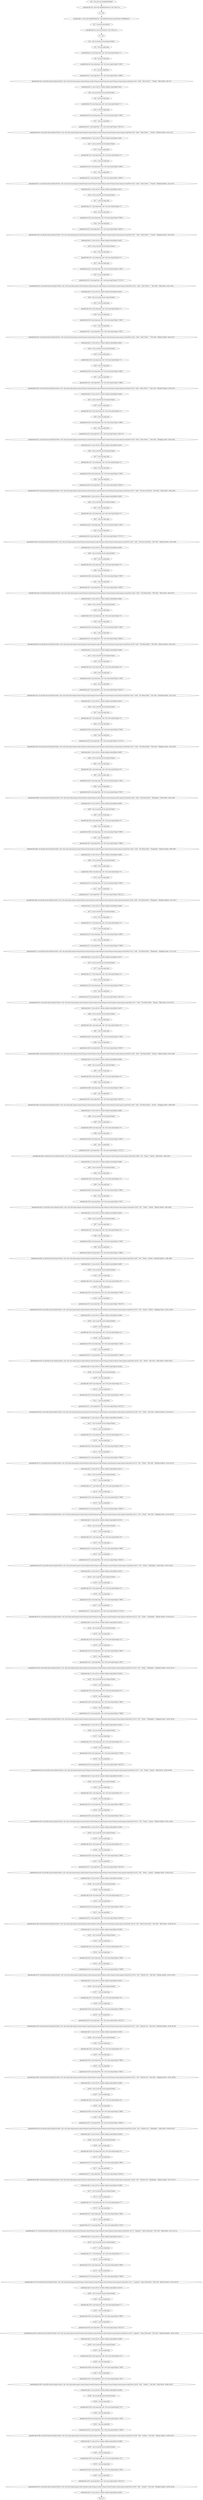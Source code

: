 digraph "unitGraph" {
    "$r0 = new java.text.SimpleDateFormat"
    "specialinvoke $r0.<java.text.SimpleDateFormat: void <init>()>()"
    "r1 = $r0"
    "virtualinvoke r1.<java.text.SimpleDateFormat: void applyPattern(java.lang.String)>(\"dd/MM/yyyy\")"
    "$r2 = new java.util.ArrayList"
    "specialinvoke $r2.<java.util.ArrayList: void <init>()>()"
    "r3 = $r2"
    "$r4 = new ar.com.fdvs.dj.test.domain.Product"
    "$r5 = new java.lang.Long"
    "specialinvoke $r5.<java.lang.Long: void <init>(java.lang.String)>(\"1\")"
    "$r6 = new java.lang.Long"
    "specialinvoke $r6.<java.lang.Long: void <init>(java.lang.String)>(\"2500\")"
    "$r7 = new java.lang.Float"
    "specialinvoke $r7.<java.lang.Float: void <init>(java.lang.String)>(\"10000\")"
    "specialinvoke $r4.<ar.com.fdvs.dj.test.domain.Product: void <init>(java.lang.Long,java.lang.String,java.lang.String,java.lang.String,java.lang.String,java.lang.Long,java.lang.Float)>($r5, \"book\", \"Harry Potter 7\", \"Florida\", \"Main Street\", $r6, $r7)"
    "interfaceinvoke r3.<java.util.List: boolean add(java.lang.Object)>($r4)"
    "$r8 = new ar.com.fdvs.dj.test.domain.Product"
    "$r9 = new java.lang.Long"
    "specialinvoke $r9.<java.lang.Long: void <init>(java.lang.String)>(\"1\")"
    "$r10 = new java.lang.Long"
    "specialinvoke $r10.<java.lang.Long: void <init>(java.lang.String)>(\"1400\")"
    "$r11 = new java.lang.Float"
    "specialinvoke $r11.<java.lang.Float: void <init>(java.lang.String)>(\"2831.32\")"
    "specialinvoke $r8.<ar.com.fdvs.dj.test.domain.Product: void <init>(java.lang.Long,java.lang.String,java.lang.String,java.lang.String,java.lang.String,java.lang.Long,java.lang.Float)>($r9, \"book\", \"Harry Potter 7\", \"Florida\", \"Railway Station\", $r10, $r11)"
    "interfaceinvoke r3.<java.util.List: boolean add(java.lang.Object)>($r8)"
    "$r12 = new ar.com.fdvs.dj.test.domain.Product"
    "$r13 = new java.lang.Long"
    "specialinvoke $r13.<java.lang.Long: void <init>(java.lang.String)>(\"1\")"
    "$r14 = new java.lang.Long"
    "specialinvoke $r14.<java.lang.Long: void <init>(java.lang.String)>(\"4000\")"
    "$r15 = new java.lang.Float"
    "specialinvoke $r15.<java.lang.Float: void <init>(java.lang.String)>(\"38347\")"
    "specialinvoke $r12.<ar.com.fdvs.dj.test.domain.Product: void <init>(java.lang.Long,java.lang.String,java.lang.String,java.lang.String,java.lang.String,java.lang.Long,java.lang.Float)>($r13, \"book\", \"Harry Potter 7\", \"Florida\", \"Baseball Stadium\", $r14, $r15)"
    "interfaceinvoke r3.<java.util.List: boolean add(java.lang.Object)>($r12)"
    "$r16 = new ar.com.fdvs.dj.test.domain.Product"
    "$r17 = new java.lang.Long"
    "specialinvoke $r17.<java.lang.Long: void <init>(java.lang.String)>(\"1\")"
    "$r18 = new java.lang.Long"
    "specialinvoke $r18.<java.lang.Long: void <init>(java.lang.String)>(\"3000\")"
    "$r19 = new java.lang.Float"
    "specialinvoke $r19.<java.lang.Float: void <init>(java.lang.String)>(\"9482.4\")"
    "specialinvoke $r16.<ar.com.fdvs.dj.test.domain.Product: void <init>(java.lang.Long,java.lang.String,java.lang.String,java.lang.String,java.lang.String,java.lang.Long,java.lang.Float)>($r17, \"book\", \"Harry Potter 7\", \"Florida\", \"Shopping Center\", $r18, $r19)"
    "interfaceinvoke r3.<java.util.List: boolean add(java.lang.Object)>($r16)"
    "$r20 = new ar.com.fdvs.dj.test.domain.Product"
    "$r21 = new java.lang.Long"
    "specialinvoke $r21.<java.lang.Long: void <init>(java.lang.String)>(\"1\")"
    "$r22 = new java.lang.Long"
    "specialinvoke $r22.<java.lang.Long: void <init>(java.lang.String)>(\"2500\")"
    "$r23 = new java.lang.Float"
    "specialinvoke $r23.<java.lang.Float: void <init>(java.lang.String)>(\"27475.5\")"
    "specialinvoke $r20.<ar.com.fdvs.dj.test.domain.Product: void <init>(java.lang.Long,java.lang.String,java.lang.String,java.lang.String,java.lang.String,java.lang.Long,java.lang.Float)>($r21, \"book\", \"Harry Potter 7\", \"New York\", \"Main Street\", $r22, $r23)"
    "interfaceinvoke r3.<java.util.List: boolean add(java.lang.Object)>($r20)"
    "$r24 = new ar.com.fdvs.dj.test.domain.Product"
    "$r25 = new java.lang.Long"
    "specialinvoke $r25.<java.lang.Long: void <init>(java.lang.String)>(\"1\")"
    "$r26 = new java.lang.Long"
    "specialinvoke $r26.<java.lang.Long: void <init>(java.lang.String)>(\"1400\")"
    "$r27 = new java.lang.Float"
    "specialinvoke $r27.<java.lang.Float: void <init>(java.lang.String)>(\"3322\")"
    "specialinvoke $r24.<ar.com.fdvs.dj.test.domain.Product: void <init>(java.lang.Long,java.lang.String,java.lang.String,java.lang.String,java.lang.String,java.lang.Long,java.lang.Float)>($r25, \"book\", \"Harry Potter 7\", \"New York\", \"Railway Station\", $r26, $r27)"
    "interfaceinvoke r3.<java.util.List: boolean add(java.lang.Object)>($r24)"
    "$r28 = new ar.com.fdvs.dj.test.domain.Product"
    "$r29 = new java.lang.Long"
    "specialinvoke $r29.<java.lang.Long: void <init>(java.lang.String)>(\"1\")"
    "$r30 = new java.lang.Long"
    "specialinvoke $r30.<java.lang.Long: void <init>(java.lang.String)>(\"4000\")"
    "$r31 = new java.lang.Float"
    "specialinvoke $r31.<java.lang.Float: void <init>(java.lang.String)>(\"78482\")"
    "specialinvoke $r28.<ar.com.fdvs.dj.test.domain.Product: void <init>(java.lang.Long,java.lang.String,java.lang.String,java.lang.String,java.lang.String,java.lang.Long,java.lang.Float)>($r29, \"book\", \"Harry Potter 7\", \"New York\", \"Baseball Stadium\", $r30, $r31)"
    "interfaceinvoke r3.<java.util.List: boolean add(java.lang.Object)>($r28)"
    "$r32 = new ar.com.fdvs.dj.test.domain.Product"
    "$r33 = new java.lang.Long"
    "specialinvoke $r33.<java.lang.Long: void <init>(java.lang.String)>(\"1\")"
    "$r34 = new java.lang.Long"
    "specialinvoke $r34.<java.lang.Long: void <init>(java.lang.String)>(\"3000\")"
    "$r35 = new java.lang.Float"
    "specialinvoke $r35.<java.lang.Float: void <init>(java.lang.String)>(\"5831.32\")"
    "specialinvoke $r32.<ar.com.fdvs.dj.test.domain.Product: void <init>(java.lang.Long,java.lang.String,java.lang.String,java.lang.String,java.lang.String,java.lang.Long,java.lang.Float)>($r33, \"book\", \"Harry Potter 7\", \"New York\", \"Shopping Center\", $r34, $r35)"
    "interfaceinvoke r3.<java.util.List: boolean add(java.lang.Object)>($r32)"
    "$r36 = new ar.com.fdvs.dj.test.domain.Product"
    "$r37 = new java.lang.Long"
    "specialinvoke $r37.<java.lang.Long: void <init>(java.lang.String)>(\"2\")"
    "$r38 = new java.lang.Long"
    "specialinvoke $r38.<java.lang.Long: void <init>(java.lang.String)>(\"1500\")"
    "$r39 = new java.lang.Float"
    "specialinvoke $r39.<java.lang.Float: void <init>(java.lang.String)>(\"8329.2\")"
    "specialinvoke $r36.<ar.com.fdvs.dj.test.domain.Product: void <init>(java.lang.Long,java.lang.String,java.lang.String,java.lang.String,java.lang.String,java.lang.Long,java.lang.Float)>($r37, \"book\", \"The Sum of All Fears\", \"New York\", \"Main Street\", $r38, $r39)"
    "interfaceinvoke r3.<java.util.List: boolean add(java.lang.Object)>($r36)"
    "$r40 = new ar.com.fdvs.dj.test.domain.Product"
    "$r41 = new java.lang.Long"
    "specialinvoke $r41.<java.lang.Long: void <init>(java.lang.String)>(\"2\")"
    "$r42 = new java.lang.Long"
    "specialinvoke $r42.<java.lang.Long: void <init>(java.lang.String)>(\"2500\")"
    "$r43 = new java.lang.Float"
    "specialinvoke $r43.<java.lang.Float: void <init>(java.lang.String)>(\"27475.5\")"
    "specialinvoke $r40.<ar.com.fdvs.dj.test.domain.Product: void <init>(java.lang.Long,java.lang.String,java.lang.String,java.lang.String,java.lang.String,java.lang.Long,java.lang.Float)>($r41, \"book\", \"The Sum of All Fears\", \"New York\", \"Railway Station\", $r42, $r43)"
    "interfaceinvoke r3.<java.util.List: boolean add(java.lang.Object)>($r40)"
    "$r44 = new ar.com.fdvs.dj.test.domain.Product"
    "$r45 = new java.lang.Long"
    "specialinvoke $r45.<java.lang.Long: void <init>(java.lang.String)>(\"3\")"
    "$r46 = new java.lang.Long"
    "specialinvoke $r46.<java.lang.Long: void <init>(java.lang.String)>(\"2500\")"
    "$r47 = new java.lang.Float"
    "specialinvoke $r47.<java.lang.Float: void <init>(java.lang.String)>(\"38347\")"
    "specialinvoke $r44.<ar.com.fdvs.dj.test.domain.Product: void <init>(java.lang.Long,java.lang.String,java.lang.String,java.lang.String,java.lang.String,java.lang.Long,java.lang.Float)>($r45, \"book\", \"The Pelican Brief,\", \"New York\", \"Main Street\", $r46, $r47)"
    "interfaceinvoke r3.<java.util.List: boolean add(java.lang.Object)>($r44)"
    "$r48 = new ar.com.fdvs.dj.test.domain.Product"
    "$r49 = new java.lang.Long"
    "specialinvoke $r49.<java.lang.Long: void <init>(java.lang.String)>(\"3\")"
    "$r50 = new java.lang.Long"
    "specialinvoke $r50.<java.lang.Long: void <init>(java.lang.String)>(\"1400\")"
    "$r51 = new java.lang.Float"
    "specialinvoke $r51.<java.lang.Float: void <init>(java.lang.String)>(\"9482.4\")"
    "specialinvoke $r48.<ar.com.fdvs.dj.test.domain.Product: void <init>(java.lang.Long,java.lang.String,java.lang.String,java.lang.String,java.lang.String,java.lang.Long,java.lang.Float)>($r49, \"book\", \"The Pelican Brief,\", \"New York\", \"Railway Station\", $r50, $r51)"
    "interfaceinvoke r3.<java.util.List: boolean add(java.lang.Object)>($r48)"
    "$r52 = new ar.com.fdvs.dj.test.domain.Product"
    "$r53 = new java.lang.Long"
    "specialinvoke $r53.<java.lang.Long: void <init>(java.lang.String)>(\"3\")"
    "$r54 = new java.lang.Long"
    "specialinvoke $r54.<java.lang.Long: void <init>(java.lang.String)>(\"1500\")"
    "$r55 = new java.lang.Float"
    "specialinvoke $r55.<java.lang.Float: void <init>(java.lang.String)>(\"8329.2\")"
    "specialinvoke $r52.<ar.com.fdvs.dj.test.domain.Product: void <init>(java.lang.Long,java.lang.String,java.lang.String,java.lang.String,java.lang.String,java.lang.Long,java.lang.Float)>($r53, \"book\", \"The Pelican Brief,\", \"New York\", \"Baseball Stadium\", $r54, $r55)"
    "interfaceinvoke r3.<java.util.List: boolean add(java.lang.Object)>($r52)"
    "$r56 = new ar.com.fdvs.dj.test.domain.Product"
    "$r57 = new java.lang.Long"
    "specialinvoke $r57.<java.lang.Long: void <init>(java.lang.String)>(\"3\")"
    "$r58 = new java.lang.Long"
    "specialinvoke $r58.<java.lang.Long: void <init>(java.lang.String)>(\"2500\")"
    "$r59 = new java.lang.Float"
    "specialinvoke $r59.<java.lang.Float: void <init>(java.lang.String)>(\"27475.5\")"
    "specialinvoke $r56.<ar.com.fdvs.dj.test.domain.Product: void <init>(java.lang.Long,java.lang.String,java.lang.String,java.lang.String,java.lang.String,java.lang.Long,java.lang.Float)>($r57, \"book\", \"The Pelican Brief,\", \"New York\", \"Shopping Center\", $r58, $r59)"
    "interfaceinvoke r3.<java.util.List: boolean add(java.lang.Object)>($r56)"
    "$r60 = new ar.com.fdvs.dj.test.domain.Product"
    "$r61 = new java.lang.Long"
    "specialinvoke $r61.<java.lang.Long: void <init>(java.lang.String)>(\"3\")"
    "$r62 = new java.lang.Long"
    "specialinvoke $r62.<java.lang.Long: void <init>(java.lang.String)>(\"1400\")"
    "$r63 = new java.lang.Float"
    "specialinvoke $r63.<java.lang.Float: void <init>(java.lang.String)>(\"3322\")"
    "specialinvoke $r60.<ar.com.fdvs.dj.test.domain.Product: void <init>(java.lang.Long,java.lang.String,java.lang.String,java.lang.String,java.lang.String,java.lang.Long,java.lang.Float)>($r61, \"book\", \"The Pelican Brief,\", \"Washington\", \"Main Street\", $r62, $r63)"
    "interfaceinvoke r3.<java.util.List: boolean add(java.lang.Object)>($r60)"
    "$r64 = new ar.com.fdvs.dj.test.domain.Product"
    "$r65 = new java.lang.Long"
    "specialinvoke $r65.<java.lang.Long: void <init>(java.lang.String)>(\"3\")"
    "$r66 = new java.lang.Long"
    "specialinvoke $r66.<java.lang.Long: void <init>(java.lang.String)>(\"4000\")"
    "$r67 = new java.lang.Float"
    "specialinvoke $r67.<java.lang.Float: void <init>(java.lang.String)>(\"78482\")"
    "specialinvoke $r64.<ar.com.fdvs.dj.test.domain.Product: void <init>(java.lang.Long,java.lang.String,java.lang.String,java.lang.String,java.lang.String,java.lang.Long,java.lang.Float)>($r65, \"book\", \"The Pelican Brief,\", \"Washington\", \"Railway Station\", $r66, $r67)"
    "interfaceinvoke r3.<java.util.List: boolean add(java.lang.Object)>($r64)"
    "$r68 = new ar.com.fdvs.dj.test.domain.Product"
    "$r69 = new java.lang.Long"
    "specialinvoke $r69.<java.lang.Long: void <init>(java.lang.String)>(\"3\")"
    "$r70 = new java.lang.Long"
    "specialinvoke $r70.<java.lang.Long: void <init>(java.lang.String)>(\"3000\")"
    "$r71 = new java.lang.Float"
    "specialinvoke $r71.<java.lang.Float: void <init>(java.lang.String)>(\"5831.32\")"
    "specialinvoke $r68.<ar.com.fdvs.dj.test.domain.Product: void <init>(java.lang.Long,java.lang.String,java.lang.String,java.lang.String,java.lang.String,java.lang.Long,java.lang.Float)>($r69, \"book\", \"The Pelican Brief,\", \"Washington\", \"Baseball Stadium\", $r70, $r71)"
    "interfaceinvoke r3.<java.util.List: boolean add(java.lang.Object)>($r68)"
    "$r72 = new ar.com.fdvs.dj.test.domain.Product"
    "$r73 = new java.lang.Long"
    "specialinvoke $r73.<java.lang.Long: void <init>(java.lang.String)>(\"3\")"
    "$r74 = new java.lang.Long"
    "specialinvoke $r74.<java.lang.Long: void <init>(java.lang.String)>(\"4000\")"
    "$r75 = new java.lang.Float"
    "specialinvoke $r75.<java.lang.Float: void <init>(java.lang.String)>(\"78482\")"
    "specialinvoke $r72.<ar.com.fdvs.dj.test.domain.Product: void <init>(java.lang.Long,java.lang.String,java.lang.String,java.lang.String,java.lang.String,java.lang.Long,java.lang.Float)>($r73, \"book\", \"The Pelican Brief,\", \"Washington\", \"Shopping Center\", $r74, $r75)"
    "interfaceinvoke r3.<java.util.List: boolean add(java.lang.Object)>($r72)"
    "$r76 = new ar.com.fdvs.dj.test.domain.Product"
    "$r77 = new java.lang.Long"
    "specialinvoke $r77.<java.lang.Long: void <init>(java.lang.String)>(\"3\")"
    "$r78 = new java.lang.Long"
    "specialinvoke $r78.<java.lang.Long: void <init>(java.lang.String)>(\"3000\")"
    "$r79 = new java.lang.Float"
    "specialinvoke $r79.<java.lang.Float: void <init>(java.lang.String)>(\"2831.32\")"
    "specialinvoke $r76.<ar.com.fdvs.dj.test.domain.Product: void <init>(java.lang.Long,java.lang.String,java.lang.String,java.lang.String,java.lang.String,java.lang.Long,java.lang.Float)>($r77, \"book\", \"The Pelican Brief,\", \"Arizona\", \"Main Street\", $r78, $r79)"
    "interfaceinvoke r3.<java.util.List: boolean add(java.lang.Object)>($r76)"
    "$r80 = new ar.com.fdvs.dj.test.domain.Product"
    "$r81 = new java.lang.Long"
    "specialinvoke $r81.<java.lang.Long: void <init>(java.lang.String)>(\"3\")"
    "$r82 = new java.lang.Long"
    "specialinvoke $r82.<java.lang.Long: void <init>(java.lang.String)>(\"1500\")"
    "$r83 = new java.lang.Float"
    "specialinvoke $r83.<java.lang.Float: void <init>(java.lang.String)>(\"38347\")"
    "specialinvoke $r80.<ar.com.fdvs.dj.test.domain.Product: void <init>(java.lang.Long,java.lang.String,java.lang.String,java.lang.String,java.lang.String,java.lang.Long,java.lang.Float)>($r81, \"book\", \"The Pelican Brief,\", \"Arizona\", \"Railway Station\", $r82, $r83)"
    "interfaceinvoke r3.<java.util.List: boolean add(java.lang.Object)>($r80)"
    "$r84 = new ar.com.fdvs.dj.test.domain.Product"
    "$r85 = new java.lang.Long"
    "specialinvoke $r85.<java.lang.Long: void <init>(java.lang.String)>(\"3\")"
    "$r86 = new java.lang.Long"
    "specialinvoke $r86.<java.lang.Long: void <init>(java.lang.String)>(\"1400\")"
    "$r87 = new java.lang.Float"
    "specialinvoke $r87.<java.lang.Float: void <init>(java.lang.String)>(\"8329.2\")"
    "specialinvoke $r84.<ar.com.fdvs.dj.test.domain.Product: void <init>(java.lang.Long,java.lang.String,java.lang.String,java.lang.String,java.lang.String,java.lang.Long,java.lang.Float)>($r85, \"book\", \"The Pelican Brief,\", \"Arizona\", \"Shopping Center\", $r86, $r87)"
    "interfaceinvoke r3.<java.util.List: boolean add(java.lang.Object)>($r84)"
    "$r88 = new ar.com.fdvs.dj.test.domain.Product"
    "$r89 = new java.lang.Long"
    "specialinvoke $r89.<java.lang.Long: void <init>(java.lang.String)>(\"4\")"
    "$r90 = new java.lang.Long"
    "specialinvoke $r90.<java.lang.Long: void <init>(java.lang.String)>(\"4000\")"
    "$r91 = new java.lang.Float"
    "specialinvoke $r91.<java.lang.Float: void <init>(java.lang.String)>(\"27475.5\")"
    "specialinvoke $r88.<ar.com.fdvs.dj.test.domain.Product: void <init>(java.lang.Long,java.lang.String,java.lang.String,java.lang.String,java.lang.String,java.lang.Long,java.lang.Float)>($r89, \"dvd\", \"Titanic\", \"Florida\", \"Main Street\", $r90, $r91)"
    "interfaceinvoke r3.<java.util.List: boolean add(java.lang.Object)>($r88)"
    "$r92 = new ar.com.fdvs.dj.test.domain.Product"
    "$r93 = new java.lang.Long"
    "specialinvoke $r93.<java.lang.Long: void <init>(java.lang.String)>(\"4\")"
    "$r94 = new java.lang.Long"
    "specialinvoke $r94.<java.lang.Long: void <init>(java.lang.String)>(\"3000\")"
    "$r95 = new java.lang.Float"
    "specialinvoke $r95.<java.lang.Float: void <init>(java.lang.String)>(\"3322\")"
    "specialinvoke $r92.<ar.com.fdvs.dj.test.domain.Product: void <init>(java.lang.Long,java.lang.String,java.lang.String,java.lang.String,java.lang.String,java.lang.Long,java.lang.Float)>($r93, \"dvd\", \"Titanic\", \"Florida\", \"Railway Station\", $r94, $r95)"
    "interfaceinvoke r3.<java.util.List: boolean add(java.lang.Object)>($r92)"
    "$r96 = new ar.com.fdvs.dj.test.domain.Product"
    "$r97 = new java.lang.Long"
    "specialinvoke $r97.<java.lang.Long: void <init>(java.lang.String)>(\"4\")"
    "$r98 = new java.lang.Long"
    "specialinvoke $r98.<java.lang.Long: void <init>(java.lang.String)>(\"1500\")"
    "$r99 = new java.lang.Float"
    "specialinvoke $r99.<java.lang.Float: void <init>(java.lang.String)>(\"78482\")"
    "specialinvoke $r96.<ar.com.fdvs.dj.test.domain.Product: void <init>(java.lang.Long,java.lang.String,java.lang.String,java.lang.String,java.lang.String,java.lang.Long,java.lang.Float)>($r97, \"dvd\", \"Titanic\", \"Florida\", \"Baseball Stadium\", $r98, $r99)"
    "interfaceinvoke r3.<java.util.List: boolean add(java.lang.Object)>($r96)"
    "$r100 = new ar.com.fdvs.dj.test.domain.Product"
    "$r101 = new java.lang.Long"
    "specialinvoke $r101.<java.lang.Long: void <init>(java.lang.String)>(\"4\")"
    "$r102 = new java.lang.Long"
    "specialinvoke $r102.<java.lang.Long: void <init>(java.lang.String)>(\"2500\")"
    "$r103 = new java.lang.Float"
    "specialinvoke $r103.<java.lang.Float: void <init>(java.lang.String)>(\"5831.32\")"
    "specialinvoke $r100.<ar.com.fdvs.dj.test.domain.Product: void <init>(java.lang.Long,java.lang.String,java.lang.String,java.lang.String,java.lang.String,java.lang.Long,java.lang.Float)>($r101, \"dvd\", \"Titanic\", \"Florida\", \"Shopping Center\", $r102, $r103)"
    "interfaceinvoke r3.<java.util.List: boolean add(java.lang.Object)>($r100)"
    "$r104 = new ar.com.fdvs.dj.test.domain.Product"
    "$r105 = new java.lang.Long"
    "specialinvoke $r105.<java.lang.Long: void <init>(java.lang.String)>(\"4\")"
    "$r106 = new java.lang.Long"
    "specialinvoke $r106.<java.lang.Long: void <init>(java.lang.String)>(\"1400\")"
    "$r107 = new java.lang.Float"
    "specialinvoke $r107.<java.lang.Float: void <init>(java.lang.String)>(\"78482\")"
    "specialinvoke $r104.<ar.com.fdvs.dj.test.domain.Product: void <init>(java.lang.Long,java.lang.String,java.lang.String,java.lang.String,java.lang.String,java.lang.Long,java.lang.Float)>($r105, \"dvd\", \"Titanic\", \"New York\", \"Main Street\", $r106, $r107)"
    "interfaceinvoke r3.<java.util.List: boolean add(java.lang.Object)>($r104)"
    "$r108 = new ar.com.fdvs.dj.test.domain.Product"
    "$r109 = new java.lang.Long"
    "specialinvoke $r109.<java.lang.Long: void <init>(java.lang.String)>(\"4\")"
    "$r110 = new java.lang.Long"
    "specialinvoke $r110.<java.lang.Long: void <init>(java.lang.String)>(\"1500\")"
    "$r111 = new java.lang.Float"
    "specialinvoke $r111.<java.lang.Float: void <init>(java.lang.String)>(\"2831.32\")"
    "specialinvoke $r108.<ar.com.fdvs.dj.test.domain.Product: void <init>(java.lang.Long,java.lang.String,java.lang.String,java.lang.String,java.lang.String,java.lang.Long,java.lang.Float)>($r109, \"dvd\", \"Titanic\", \"New York\", \"Railway Station\", $r110, $r111)"
    "interfaceinvoke r3.<java.util.List: boolean add(java.lang.Object)>($r108)"
    "$r112 = new ar.com.fdvs.dj.test.domain.Product"
    "$r113 = new java.lang.Long"
    "specialinvoke $r113.<java.lang.Long: void <init>(java.lang.String)>(\"4\")"
    "$r114 = new java.lang.Long"
    "specialinvoke $r114.<java.lang.Long: void <init>(java.lang.String)>(\"2500\")"
    "$r115 = new java.lang.Float"
    "specialinvoke $r115.<java.lang.Float: void <init>(java.lang.String)>(\"38347\")"
    "specialinvoke $r112.<ar.com.fdvs.dj.test.domain.Product: void <init>(java.lang.Long,java.lang.String,java.lang.String,java.lang.String,java.lang.String,java.lang.Long,java.lang.Float)>($r113, \"dvd\", \"Titanic\", \"New York\", \"Baseball Stadium\", $r114, $r115)"
    "interfaceinvoke r3.<java.util.List: boolean add(java.lang.Object)>($r112)"
    "$r116 = new ar.com.fdvs.dj.test.domain.Product"
    "$r117 = new java.lang.Long"
    "specialinvoke $r117.<java.lang.Long: void <init>(java.lang.String)>(\"4\")"
    "$r118 = new java.lang.Long"
    "specialinvoke $r118.<java.lang.Long: void <init>(java.lang.String)>(\"1400\")"
    "$r119 = new java.lang.Float"
    "specialinvoke $r119.<java.lang.Float: void <init>(java.lang.String)>(\"9482.4\")"
    "specialinvoke $r116.<ar.com.fdvs.dj.test.domain.Product: void <init>(java.lang.Long,java.lang.String,java.lang.String,java.lang.String,java.lang.String,java.lang.Long,java.lang.Float)>($r117, \"dvd\", \"Titanic\", \"New York\", \"Shopping Center\", $r118, $r119)"
    "interfaceinvoke r3.<java.util.List: boolean add(java.lang.Object)>($r116)"
    "$r120 = new ar.com.fdvs.dj.test.domain.Product"
    "$r121 = new java.lang.Long"
    "specialinvoke $r121.<java.lang.Long: void <init>(java.lang.String)>(\"4\")"
    "$r122 = new java.lang.Long"
    "specialinvoke $r122.<java.lang.Long: void <init>(java.lang.String)>(\"4000\")"
    "$r123 = new java.lang.Float"
    "specialinvoke $r123.<java.lang.Float: void <init>(java.lang.String)>(\"8329.2\")"
    "specialinvoke $r120.<ar.com.fdvs.dj.test.domain.Product: void <init>(java.lang.Long,java.lang.String,java.lang.String,java.lang.String,java.lang.String,java.lang.Long,java.lang.Float)>($r121, \"dvd\", \"Titanic\", \"Washington\", \"Main Street\", $r122, $r123)"
    "interfaceinvoke r3.<java.util.List: boolean add(java.lang.Object)>($r120)"
    "$r124 = new ar.com.fdvs.dj.test.domain.Product"
    "$r125 = new java.lang.Long"
    "specialinvoke $r125.<java.lang.Long: void <init>(java.lang.String)>(\"4\")"
    "$r126 = new java.lang.Long"
    "specialinvoke $r126.<java.lang.Long: void <init>(java.lang.String)>(\"3000\")"
    "$r127 = new java.lang.Float"
    "specialinvoke $r127.<java.lang.Float: void <init>(java.lang.String)>(\"27475.5\")"
    "specialinvoke $r124.<ar.com.fdvs.dj.test.domain.Product: void <init>(java.lang.Long,java.lang.String,java.lang.String,java.lang.String,java.lang.String,java.lang.Long,java.lang.Float)>($r125, \"dvd\", \"Titanic\", \"Washington\", \"Railway Station\", $r126, $r127)"
    "interfaceinvoke r3.<java.util.List: boolean add(java.lang.Object)>($r124)"
    "$r128 = new ar.com.fdvs.dj.test.domain.Product"
    "$r129 = new java.lang.Long"
    "specialinvoke $r129.<java.lang.Long: void <init>(java.lang.String)>(\"4\")"
    "$r130 = new java.lang.Long"
    "specialinvoke $r130.<java.lang.Long: void <init>(java.lang.String)>(\"4000\")"
    "$r131 = new java.lang.Float"
    "specialinvoke $r131.<java.lang.Float: void <init>(java.lang.String)>(\"3322\")"
    "specialinvoke $r128.<ar.com.fdvs.dj.test.domain.Product: void <init>(java.lang.Long,java.lang.String,java.lang.String,java.lang.String,java.lang.String,java.lang.Long,java.lang.Float)>($r129, \"dvd\", \"Titanic\", \"Washington\", \"Baseball Stadium\", $r130, $r131)"
    "interfaceinvoke r3.<java.util.List: boolean add(java.lang.Object)>($r128)"
    "$r132 = new ar.com.fdvs.dj.test.domain.Product"
    "$r133 = new java.lang.Long"
    "specialinvoke $r133.<java.lang.Long: void <init>(java.lang.String)>(\"4\")"
    "$r134 = new java.lang.Long"
    "specialinvoke $r134.<java.lang.Long: void <init>(java.lang.String)>(\"3000\")"
    "$r135 = new java.lang.Float"
    "specialinvoke $r135.<java.lang.Float: void <init>(java.lang.String)>(\"78482\")"
    "specialinvoke $r132.<ar.com.fdvs.dj.test.domain.Product: void <init>(java.lang.Long,java.lang.String,java.lang.String,java.lang.String,java.lang.String,java.lang.Long,java.lang.Float)>($r133, \"dvd\", \"Titanic\", \"Washington\", \"Shopping Center\", $r134, $r135)"
    "interfaceinvoke r3.<java.util.List: boolean add(java.lang.Object)>($r132)"
    "$r136 = new ar.com.fdvs.dj.test.domain.Product"
    "$r137 = new java.lang.Long"
    "specialinvoke $r137.<java.lang.Long: void <init>(java.lang.String)>(\"4\")"
    "$r138 = new java.lang.Long"
    "specialinvoke $r138.<java.lang.Long: void <init>(java.lang.String)>(\"1500\")"
    "$r139 = new java.lang.Float"
    "specialinvoke $r139.<java.lang.Float: void <init>(java.lang.String)>(\"5831.32\")"
    "specialinvoke $r136.<ar.com.fdvs.dj.test.domain.Product: void <init>(java.lang.Long,java.lang.String,java.lang.String,java.lang.String,java.lang.String,java.lang.Long,java.lang.Float)>($r137, \"dvd\", \"Titanic\", \"Arizona\", \"Main Street\", $r138, $r139)"
    "interfaceinvoke r3.<java.util.List: boolean add(java.lang.Object)>($r136)"
    "$r140 = new ar.com.fdvs.dj.test.domain.Product"
    "$r141 = new java.lang.Long"
    "specialinvoke $r141.<java.lang.Long: void <init>(java.lang.String)>(\"4\")"
    "$r142 = new java.lang.Long"
    "specialinvoke $r142.<java.lang.Long: void <init>(java.lang.String)>(\"8400\")"
    "$r143 = new java.lang.Float"
    "specialinvoke $r143.<java.lang.Float: void <init>(java.lang.String)>(\"3322\")"
    "specialinvoke $r140.<ar.com.fdvs.dj.test.domain.Product: void <init>(java.lang.Long,java.lang.String,java.lang.String,java.lang.String,java.lang.String,java.lang.Long,java.lang.Float)>($r141, \"dvd\", \"Titanic\", \"Arizona\", \"Railway Station\", $r142, $r143)"
    "interfaceinvoke r3.<java.util.List: boolean add(java.lang.Object)>($r140)"
    "$r144 = new ar.com.fdvs.dj.test.domain.Product"
    "$r145 = new java.lang.Long"
    "specialinvoke $r145.<java.lang.Long: void <init>(java.lang.String)>(\"4\")"
    "$r146 = new java.lang.Long"
    "specialinvoke $r146.<java.lang.Long: void <init>(java.lang.String)>(\"4000\")"
    "$r147 = new java.lang.Float"
    "specialinvoke $r147.<java.lang.Float: void <init>(java.lang.String)>(\"5831.32\")"
    "specialinvoke $r144.<ar.com.fdvs.dj.test.domain.Product: void <init>(java.lang.Long,java.lang.String,java.lang.String,java.lang.String,java.lang.String,java.lang.Long,java.lang.Float)>($r145, \"dvd\", \"Titanic\", \"Arizona\", \"Shopping Center\", $r146, $r147)"
    "interfaceinvoke r3.<java.util.List: boolean add(java.lang.Object)>($r144)"
    "$r148 = new ar.com.fdvs.dj.test.domain.Product"
    "$r149 = new java.lang.Long"
    "specialinvoke $r149.<java.lang.Long: void <init>(java.lang.String)>(\"5\")"
    "$r150 = new java.lang.Long"
    "specialinvoke $r150.<java.lang.Long: void <init>(java.lang.String)>(\"1500\")"
    "$r151 = new java.lang.Float"
    "specialinvoke $r151.<java.lang.Float: void <init>(java.lang.String)>(\"8329.2\")"
    "specialinvoke $r148.<ar.com.fdvs.dj.test.domain.Product: void <init>(java.lang.Long,java.lang.String,java.lang.String,java.lang.String,java.lang.String,java.lang.Long,java.lang.Float)>($r149, \"dvd\", \"Back To the Future\", \"New York\", \"Main Street\", $r150, $r151)"
    "interfaceinvoke r3.<java.util.List: boolean add(java.lang.Object)>($r148)"
    "$r152 = new ar.com.fdvs.dj.test.domain.Product"
    "$r153 = new java.lang.Long"
    "specialinvoke $r153.<java.lang.Long: void <init>(java.lang.String)>(\"6\")"
    "$r154 = new java.lang.Long"
    "specialinvoke $r154.<java.lang.Long: void <init>(java.lang.String)>(\"1400\")"
    "$r155 = new java.lang.Float"
    "specialinvoke $r155.<java.lang.Float: void <init>(java.lang.String)>(\"78482\")"
    "specialinvoke $r152.<ar.com.fdvs.dj.test.domain.Product: void <init>(java.lang.Long,java.lang.String,java.lang.String,java.lang.String,java.lang.String,java.lang.Long,java.lang.Float)>($r153, \"dvd\", \"Monsters Inc\", \"New York\", \"Railway Station\", $r154, $r155)"
    "interfaceinvoke r3.<java.util.List: boolean add(java.lang.Object)>($r152)"
    "$r156 = new ar.com.fdvs.dj.test.domain.Product"
    "$r157 = new java.lang.Long"
    "specialinvoke $r157.<java.lang.Long: void <init>(java.lang.String)>(\"6\")"
    "$r158 = new java.lang.Long"
    "specialinvoke $r158.<java.lang.Long: void <init>(java.lang.String)>(\"4000\")"
    "$r159 = new java.lang.Float"
    "specialinvoke $r159.<java.lang.Float: void <init>(java.lang.String)>(\"2831.32\")"
    "specialinvoke $r156.<ar.com.fdvs.dj.test.domain.Product: void <init>(java.lang.Long,java.lang.String,java.lang.String,java.lang.String,java.lang.String,java.lang.Long,java.lang.Float)>($r157, \"dvd\", \"Monsters Inc\", \"New York\", \"Baseball Stadium\", $r158, $r159)"
    "interfaceinvoke r3.<java.util.List: boolean add(java.lang.Object)>($r156)"
    "$r160 = new ar.com.fdvs.dj.test.domain.Product"
    "$r161 = new java.lang.Long"
    "specialinvoke $r161.<java.lang.Long: void <init>(java.lang.String)>(\"6\")"
    "$r162 = new java.lang.Long"
    "specialinvoke $r162.<java.lang.Long: void <init>(java.lang.String)>(\"3000\")"
    "$r163 = new java.lang.Float"
    "specialinvoke $r163.<java.lang.Float: void <init>(java.lang.String)>(\"38347\")"
    "specialinvoke $r160.<ar.com.fdvs.dj.test.domain.Product: void <init>(java.lang.Long,java.lang.String,java.lang.String,java.lang.String,java.lang.String,java.lang.Long,java.lang.Float)>($r161, \"dvd\", \"Monsters Inc\", \"New York\", \"Shopping Center\", $r162, $r163)"
    "interfaceinvoke r3.<java.util.List: boolean add(java.lang.Object)>($r160)"
    "$r164 = new ar.com.fdvs.dj.test.domain.Product"
    "$r165 = new java.lang.Long"
    "specialinvoke $r165.<java.lang.Long: void <init>(java.lang.String)>(\"6\")"
    "$r166 = new java.lang.Long"
    "specialinvoke $r166.<java.lang.Long: void <init>(java.lang.String)>(\"4000\")"
    "$r167 = new java.lang.Float"
    "specialinvoke $r167.<java.lang.Float: void <init>(java.lang.String)>(\"9482.4\")"
    "specialinvoke $r164.<ar.com.fdvs.dj.test.domain.Product: void <init>(java.lang.Long,java.lang.String,java.lang.String,java.lang.String,java.lang.String,java.lang.Long,java.lang.Float)>($r165, \"dvd\", \"Monsters Inc\", \"Washington\", \"Main Street\", $r166, $r167)"
    "interfaceinvoke r3.<java.util.List: boolean add(java.lang.Object)>($r164)"
    "$r168 = new ar.com.fdvs.dj.test.domain.Product"
    "$r169 = new java.lang.Long"
    "specialinvoke $r169.<java.lang.Long: void <init>(java.lang.String)>(\"6\")"
    "$r170 = new java.lang.Long"
    "specialinvoke $r170.<java.lang.Long: void <init>(java.lang.String)>(\"3000\")"
    "$r171 = new java.lang.Float"
    "specialinvoke $r171.<java.lang.Float: void <init>(java.lang.String)>(\"8329.2\")"
    "specialinvoke $r168.<ar.com.fdvs.dj.test.domain.Product: void <init>(java.lang.Long,java.lang.String,java.lang.String,java.lang.String,java.lang.String,java.lang.Long,java.lang.Float)>($r169, \"dvd\", \"Monsters Inc\", \"Washington\", \"Railway Station\", $r170, $r171)"
    "interfaceinvoke r3.<java.util.List: boolean add(java.lang.Object)>($r168)"
    "$r172 = new ar.com.fdvs.dj.test.domain.Product"
    "$r173 = new java.lang.Long"
    "specialinvoke $r173.<java.lang.Long: void <init>(java.lang.String)>(\"7\")"
    "$r174 = new java.lang.Long"
    "specialinvoke $r174.<java.lang.Long: void <init>(java.lang.String)>(\"1400\")"
    "$r175 = new java.lang.Float"
    "specialinvoke $r175.<java.lang.Float: void <init>(java.lang.String)>(\"3322\")"
    "specialinvoke $r172.<ar.com.fdvs.dj.test.domain.Product: void <init>(java.lang.Long,java.lang.String,java.lang.String,java.lang.String,java.lang.String,java.lang.Long,java.lang.Float)>($r173, \"magazine\", \"Sports Illustrated\", \"New York\", \"Main Street\", $r174, $r175)"
    "interfaceinvoke r3.<java.util.List: boolean add(java.lang.Object)>($r172)"
    "$r176 = new ar.com.fdvs.dj.test.domain.Product"
    "$r177 = new java.lang.Long"
    "specialinvoke $r177.<java.lang.Long: void <init>(java.lang.String)>(\"7\")"
    "$r178 = new java.lang.Long"
    "specialinvoke $r178.<java.lang.Long: void <init>(java.lang.String)>(\"4000\")"
    "$r179 = new java.lang.Float"
    "specialinvoke $r179.<java.lang.Float: void <init>(java.lang.String)>(\"78482\")"
    "specialinvoke $r176.<ar.com.fdvs.dj.test.domain.Product: void <init>(java.lang.Long,java.lang.String,java.lang.String,java.lang.String,java.lang.String,java.lang.Long,java.lang.Float)>($r177, \"magazine\", \"Sports Illustrated\", \"New York\", \"Railway Station\", $r178, $r179)"
    "interfaceinvoke r3.<java.util.List: boolean add(java.lang.Object)>($r176)"
    "$r180 = new ar.com.fdvs.dj.test.domain.Product"
    "$r181 = new java.lang.Long"
    "specialinvoke $r181.<java.lang.Long: void <init>(java.lang.String)>(\"7\")"
    "$r182 = new java.lang.Long"
    "specialinvoke $r182.<java.lang.Long: void <init>(java.lang.String)>(\"3000\")"
    "$r183 = new java.lang.Float"
    "specialinvoke $r183.<java.lang.Float: void <init>(java.lang.String)>(\"5831.32\")"
    "specialinvoke $r180.<ar.com.fdvs.dj.test.domain.Product: void <init>(java.lang.Long,java.lang.String,java.lang.String,java.lang.String,java.lang.String,java.lang.Long,java.lang.Float)>($r181, \"magazine\", \"Sports Illustrated\", \"New York\", \"Baseball Stadium\", $r182, $r183)"
    "interfaceinvoke r3.<java.util.List: boolean add(java.lang.Object)>($r180)"
    "$r184 = new ar.com.fdvs.dj.test.domain.Product"
    "$r185 = new java.lang.Long"
    "specialinvoke $r185.<java.lang.Long: void <init>(java.lang.String)>(\"10\")"
    "$r186 = new java.lang.Long"
    "specialinvoke $r186.<java.lang.Long: void <init>(java.lang.String)>(\"1400\")"
    "$r187 = new java.lang.Float"
    "specialinvoke $r187.<java.lang.Float: void <init>(java.lang.String)>(\"3322\")"
    "specialinvoke $r184.<ar.com.fdvs.dj.test.domain.Product: void <init>(java.lang.Long,java.lang.String,java.lang.String,java.lang.String,java.lang.String,java.lang.Long,java.lang.Float)>($r185, \"food\", \"snickers\", \"New York\", \"Main Street\", $r186, $r187)"
    "interfaceinvoke r3.<java.util.List: boolean add(java.lang.Object)>($r184)"
    "$r188 = new ar.com.fdvs.dj.test.domain.Product"
    "$r189 = new java.lang.Long"
    "specialinvoke $r189.<java.lang.Long: void <init>(java.lang.String)>(\"10\")"
    "$r190 = new java.lang.Long"
    "specialinvoke $r190.<java.lang.Long: void <init>(java.lang.String)>(\"1500\")"
    "$r191 = new java.lang.Float"
    "specialinvoke $r191.<java.lang.Float: void <init>(java.lang.String)>(\"78482\")"
    "specialinvoke $r188.<ar.com.fdvs.dj.test.domain.Product: void <init>(java.lang.Long,java.lang.String,java.lang.String,java.lang.String,java.lang.String,java.lang.Long,java.lang.Float)>($r189, \"food\", \"snickers\", \"New York\", \"Railway Station\", $r190, $r191)"
    "interfaceinvoke r3.<java.util.List: boolean add(java.lang.Object)>($r188)"
    "$r192 = new ar.com.fdvs.dj.test.domain.Product"
    "$r193 = new java.lang.Long"
    "specialinvoke $r193.<java.lang.Long: void <init>(java.lang.String)>(\"10\")"
    "$r194 = new java.lang.Long"
    "specialinvoke $r194.<java.lang.Long: void <init>(java.lang.String)>(\"2500\")"
    "$r195 = new java.lang.Float"
    "specialinvoke $r195.<java.lang.Float: void <init>(java.lang.String)>(\"5831.32\")"
    "specialinvoke $r192.<ar.com.fdvs.dj.test.domain.Product: void <init>(java.lang.Long,java.lang.String,java.lang.String,java.lang.String,java.lang.String,java.lang.Long,java.lang.Float)>($r193, \"food\", \"snickers\", \"New York\", \"Baseball Stadium\", $r194, $r195)"
    "interfaceinvoke r3.<java.util.List: boolean add(java.lang.Object)>($r192)"
    "return r3"
    "$r0 = new java.text.SimpleDateFormat"->"specialinvoke $r0.<java.text.SimpleDateFormat: void <init>()>()";
    "specialinvoke $r0.<java.text.SimpleDateFormat: void <init>()>()"->"r1 = $r0";
    "r1 = $r0"->"virtualinvoke r1.<java.text.SimpleDateFormat: void applyPattern(java.lang.String)>(\"dd/MM/yyyy\")";
    "virtualinvoke r1.<java.text.SimpleDateFormat: void applyPattern(java.lang.String)>(\"dd/MM/yyyy\")"->"$r2 = new java.util.ArrayList";
    "$r2 = new java.util.ArrayList"->"specialinvoke $r2.<java.util.ArrayList: void <init>()>()";
    "specialinvoke $r2.<java.util.ArrayList: void <init>()>()"->"r3 = $r2";
    "r3 = $r2"->"$r4 = new ar.com.fdvs.dj.test.domain.Product";
    "$r4 = new ar.com.fdvs.dj.test.domain.Product"->"$r5 = new java.lang.Long";
    "$r5 = new java.lang.Long"->"specialinvoke $r5.<java.lang.Long: void <init>(java.lang.String)>(\"1\")";
    "specialinvoke $r5.<java.lang.Long: void <init>(java.lang.String)>(\"1\")"->"$r6 = new java.lang.Long";
    "$r6 = new java.lang.Long"->"specialinvoke $r6.<java.lang.Long: void <init>(java.lang.String)>(\"2500\")";
    "specialinvoke $r6.<java.lang.Long: void <init>(java.lang.String)>(\"2500\")"->"$r7 = new java.lang.Float";
    "$r7 = new java.lang.Float"->"specialinvoke $r7.<java.lang.Float: void <init>(java.lang.String)>(\"10000\")";
    "specialinvoke $r7.<java.lang.Float: void <init>(java.lang.String)>(\"10000\")"->"specialinvoke $r4.<ar.com.fdvs.dj.test.domain.Product: void <init>(java.lang.Long,java.lang.String,java.lang.String,java.lang.String,java.lang.String,java.lang.Long,java.lang.Float)>($r5, \"book\", \"Harry Potter 7\", \"Florida\", \"Main Street\", $r6, $r7)";
    "specialinvoke $r4.<ar.com.fdvs.dj.test.domain.Product: void <init>(java.lang.Long,java.lang.String,java.lang.String,java.lang.String,java.lang.String,java.lang.Long,java.lang.Float)>($r5, \"book\", \"Harry Potter 7\", \"Florida\", \"Main Street\", $r6, $r7)"->"interfaceinvoke r3.<java.util.List: boolean add(java.lang.Object)>($r4)";
    "interfaceinvoke r3.<java.util.List: boolean add(java.lang.Object)>($r4)"->"$r8 = new ar.com.fdvs.dj.test.domain.Product";
    "$r8 = new ar.com.fdvs.dj.test.domain.Product"->"$r9 = new java.lang.Long";
    "$r9 = new java.lang.Long"->"specialinvoke $r9.<java.lang.Long: void <init>(java.lang.String)>(\"1\")";
    "specialinvoke $r9.<java.lang.Long: void <init>(java.lang.String)>(\"1\")"->"$r10 = new java.lang.Long";
    "$r10 = new java.lang.Long"->"specialinvoke $r10.<java.lang.Long: void <init>(java.lang.String)>(\"1400\")";
    "specialinvoke $r10.<java.lang.Long: void <init>(java.lang.String)>(\"1400\")"->"$r11 = new java.lang.Float";
    "$r11 = new java.lang.Float"->"specialinvoke $r11.<java.lang.Float: void <init>(java.lang.String)>(\"2831.32\")";
    "specialinvoke $r11.<java.lang.Float: void <init>(java.lang.String)>(\"2831.32\")"->"specialinvoke $r8.<ar.com.fdvs.dj.test.domain.Product: void <init>(java.lang.Long,java.lang.String,java.lang.String,java.lang.String,java.lang.String,java.lang.Long,java.lang.Float)>($r9, \"book\", \"Harry Potter 7\", \"Florida\", \"Railway Station\", $r10, $r11)";
    "specialinvoke $r8.<ar.com.fdvs.dj.test.domain.Product: void <init>(java.lang.Long,java.lang.String,java.lang.String,java.lang.String,java.lang.String,java.lang.Long,java.lang.Float)>($r9, \"book\", \"Harry Potter 7\", \"Florida\", \"Railway Station\", $r10, $r11)"->"interfaceinvoke r3.<java.util.List: boolean add(java.lang.Object)>($r8)";
    "interfaceinvoke r3.<java.util.List: boolean add(java.lang.Object)>($r8)"->"$r12 = new ar.com.fdvs.dj.test.domain.Product";
    "$r12 = new ar.com.fdvs.dj.test.domain.Product"->"$r13 = new java.lang.Long";
    "$r13 = new java.lang.Long"->"specialinvoke $r13.<java.lang.Long: void <init>(java.lang.String)>(\"1\")";
    "specialinvoke $r13.<java.lang.Long: void <init>(java.lang.String)>(\"1\")"->"$r14 = new java.lang.Long";
    "$r14 = new java.lang.Long"->"specialinvoke $r14.<java.lang.Long: void <init>(java.lang.String)>(\"4000\")";
    "specialinvoke $r14.<java.lang.Long: void <init>(java.lang.String)>(\"4000\")"->"$r15 = new java.lang.Float";
    "$r15 = new java.lang.Float"->"specialinvoke $r15.<java.lang.Float: void <init>(java.lang.String)>(\"38347\")";
    "specialinvoke $r15.<java.lang.Float: void <init>(java.lang.String)>(\"38347\")"->"specialinvoke $r12.<ar.com.fdvs.dj.test.domain.Product: void <init>(java.lang.Long,java.lang.String,java.lang.String,java.lang.String,java.lang.String,java.lang.Long,java.lang.Float)>($r13, \"book\", \"Harry Potter 7\", \"Florida\", \"Baseball Stadium\", $r14, $r15)";
    "specialinvoke $r12.<ar.com.fdvs.dj.test.domain.Product: void <init>(java.lang.Long,java.lang.String,java.lang.String,java.lang.String,java.lang.String,java.lang.Long,java.lang.Float)>($r13, \"book\", \"Harry Potter 7\", \"Florida\", \"Baseball Stadium\", $r14, $r15)"->"interfaceinvoke r3.<java.util.List: boolean add(java.lang.Object)>($r12)";
    "interfaceinvoke r3.<java.util.List: boolean add(java.lang.Object)>($r12)"->"$r16 = new ar.com.fdvs.dj.test.domain.Product";
    "$r16 = new ar.com.fdvs.dj.test.domain.Product"->"$r17 = new java.lang.Long";
    "$r17 = new java.lang.Long"->"specialinvoke $r17.<java.lang.Long: void <init>(java.lang.String)>(\"1\")";
    "specialinvoke $r17.<java.lang.Long: void <init>(java.lang.String)>(\"1\")"->"$r18 = new java.lang.Long";
    "$r18 = new java.lang.Long"->"specialinvoke $r18.<java.lang.Long: void <init>(java.lang.String)>(\"3000\")";
    "specialinvoke $r18.<java.lang.Long: void <init>(java.lang.String)>(\"3000\")"->"$r19 = new java.lang.Float";
    "$r19 = new java.lang.Float"->"specialinvoke $r19.<java.lang.Float: void <init>(java.lang.String)>(\"9482.4\")";
    "specialinvoke $r19.<java.lang.Float: void <init>(java.lang.String)>(\"9482.4\")"->"specialinvoke $r16.<ar.com.fdvs.dj.test.domain.Product: void <init>(java.lang.Long,java.lang.String,java.lang.String,java.lang.String,java.lang.String,java.lang.Long,java.lang.Float)>($r17, \"book\", \"Harry Potter 7\", \"Florida\", \"Shopping Center\", $r18, $r19)";
    "specialinvoke $r16.<ar.com.fdvs.dj.test.domain.Product: void <init>(java.lang.Long,java.lang.String,java.lang.String,java.lang.String,java.lang.String,java.lang.Long,java.lang.Float)>($r17, \"book\", \"Harry Potter 7\", \"Florida\", \"Shopping Center\", $r18, $r19)"->"interfaceinvoke r3.<java.util.List: boolean add(java.lang.Object)>($r16)";
    "interfaceinvoke r3.<java.util.List: boolean add(java.lang.Object)>($r16)"->"$r20 = new ar.com.fdvs.dj.test.domain.Product";
    "$r20 = new ar.com.fdvs.dj.test.domain.Product"->"$r21 = new java.lang.Long";
    "$r21 = new java.lang.Long"->"specialinvoke $r21.<java.lang.Long: void <init>(java.lang.String)>(\"1\")";
    "specialinvoke $r21.<java.lang.Long: void <init>(java.lang.String)>(\"1\")"->"$r22 = new java.lang.Long";
    "$r22 = new java.lang.Long"->"specialinvoke $r22.<java.lang.Long: void <init>(java.lang.String)>(\"2500\")";
    "specialinvoke $r22.<java.lang.Long: void <init>(java.lang.String)>(\"2500\")"->"$r23 = new java.lang.Float";
    "$r23 = new java.lang.Float"->"specialinvoke $r23.<java.lang.Float: void <init>(java.lang.String)>(\"27475.5\")";
    "specialinvoke $r23.<java.lang.Float: void <init>(java.lang.String)>(\"27475.5\")"->"specialinvoke $r20.<ar.com.fdvs.dj.test.domain.Product: void <init>(java.lang.Long,java.lang.String,java.lang.String,java.lang.String,java.lang.String,java.lang.Long,java.lang.Float)>($r21, \"book\", \"Harry Potter 7\", \"New York\", \"Main Street\", $r22, $r23)";
    "specialinvoke $r20.<ar.com.fdvs.dj.test.domain.Product: void <init>(java.lang.Long,java.lang.String,java.lang.String,java.lang.String,java.lang.String,java.lang.Long,java.lang.Float)>($r21, \"book\", \"Harry Potter 7\", \"New York\", \"Main Street\", $r22, $r23)"->"interfaceinvoke r3.<java.util.List: boolean add(java.lang.Object)>($r20)";
    "interfaceinvoke r3.<java.util.List: boolean add(java.lang.Object)>($r20)"->"$r24 = new ar.com.fdvs.dj.test.domain.Product";
    "$r24 = new ar.com.fdvs.dj.test.domain.Product"->"$r25 = new java.lang.Long";
    "$r25 = new java.lang.Long"->"specialinvoke $r25.<java.lang.Long: void <init>(java.lang.String)>(\"1\")";
    "specialinvoke $r25.<java.lang.Long: void <init>(java.lang.String)>(\"1\")"->"$r26 = new java.lang.Long";
    "$r26 = new java.lang.Long"->"specialinvoke $r26.<java.lang.Long: void <init>(java.lang.String)>(\"1400\")";
    "specialinvoke $r26.<java.lang.Long: void <init>(java.lang.String)>(\"1400\")"->"$r27 = new java.lang.Float";
    "$r27 = new java.lang.Float"->"specialinvoke $r27.<java.lang.Float: void <init>(java.lang.String)>(\"3322\")";
    "specialinvoke $r27.<java.lang.Float: void <init>(java.lang.String)>(\"3322\")"->"specialinvoke $r24.<ar.com.fdvs.dj.test.domain.Product: void <init>(java.lang.Long,java.lang.String,java.lang.String,java.lang.String,java.lang.String,java.lang.Long,java.lang.Float)>($r25, \"book\", \"Harry Potter 7\", \"New York\", \"Railway Station\", $r26, $r27)";
    "specialinvoke $r24.<ar.com.fdvs.dj.test.domain.Product: void <init>(java.lang.Long,java.lang.String,java.lang.String,java.lang.String,java.lang.String,java.lang.Long,java.lang.Float)>($r25, \"book\", \"Harry Potter 7\", \"New York\", \"Railway Station\", $r26, $r27)"->"interfaceinvoke r3.<java.util.List: boolean add(java.lang.Object)>($r24)";
    "interfaceinvoke r3.<java.util.List: boolean add(java.lang.Object)>($r24)"->"$r28 = new ar.com.fdvs.dj.test.domain.Product";
    "$r28 = new ar.com.fdvs.dj.test.domain.Product"->"$r29 = new java.lang.Long";
    "$r29 = new java.lang.Long"->"specialinvoke $r29.<java.lang.Long: void <init>(java.lang.String)>(\"1\")";
    "specialinvoke $r29.<java.lang.Long: void <init>(java.lang.String)>(\"1\")"->"$r30 = new java.lang.Long";
    "$r30 = new java.lang.Long"->"specialinvoke $r30.<java.lang.Long: void <init>(java.lang.String)>(\"4000\")";
    "specialinvoke $r30.<java.lang.Long: void <init>(java.lang.String)>(\"4000\")"->"$r31 = new java.lang.Float";
    "$r31 = new java.lang.Float"->"specialinvoke $r31.<java.lang.Float: void <init>(java.lang.String)>(\"78482\")";
    "specialinvoke $r31.<java.lang.Float: void <init>(java.lang.String)>(\"78482\")"->"specialinvoke $r28.<ar.com.fdvs.dj.test.domain.Product: void <init>(java.lang.Long,java.lang.String,java.lang.String,java.lang.String,java.lang.String,java.lang.Long,java.lang.Float)>($r29, \"book\", \"Harry Potter 7\", \"New York\", \"Baseball Stadium\", $r30, $r31)";
    "specialinvoke $r28.<ar.com.fdvs.dj.test.domain.Product: void <init>(java.lang.Long,java.lang.String,java.lang.String,java.lang.String,java.lang.String,java.lang.Long,java.lang.Float)>($r29, \"book\", \"Harry Potter 7\", \"New York\", \"Baseball Stadium\", $r30, $r31)"->"interfaceinvoke r3.<java.util.List: boolean add(java.lang.Object)>($r28)";
    "interfaceinvoke r3.<java.util.List: boolean add(java.lang.Object)>($r28)"->"$r32 = new ar.com.fdvs.dj.test.domain.Product";
    "$r32 = new ar.com.fdvs.dj.test.domain.Product"->"$r33 = new java.lang.Long";
    "$r33 = new java.lang.Long"->"specialinvoke $r33.<java.lang.Long: void <init>(java.lang.String)>(\"1\")";
    "specialinvoke $r33.<java.lang.Long: void <init>(java.lang.String)>(\"1\")"->"$r34 = new java.lang.Long";
    "$r34 = new java.lang.Long"->"specialinvoke $r34.<java.lang.Long: void <init>(java.lang.String)>(\"3000\")";
    "specialinvoke $r34.<java.lang.Long: void <init>(java.lang.String)>(\"3000\")"->"$r35 = new java.lang.Float";
    "$r35 = new java.lang.Float"->"specialinvoke $r35.<java.lang.Float: void <init>(java.lang.String)>(\"5831.32\")";
    "specialinvoke $r35.<java.lang.Float: void <init>(java.lang.String)>(\"5831.32\")"->"specialinvoke $r32.<ar.com.fdvs.dj.test.domain.Product: void <init>(java.lang.Long,java.lang.String,java.lang.String,java.lang.String,java.lang.String,java.lang.Long,java.lang.Float)>($r33, \"book\", \"Harry Potter 7\", \"New York\", \"Shopping Center\", $r34, $r35)";
    "specialinvoke $r32.<ar.com.fdvs.dj.test.domain.Product: void <init>(java.lang.Long,java.lang.String,java.lang.String,java.lang.String,java.lang.String,java.lang.Long,java.lang.Float)>($r33, \"book\", \"Harry Potter 7\", \"New York\", \"Shopping Center\", $r34, $r35)"->"interfaceinvoke r3.<java.util.List: boolean add(java.lang.Object)>($r32)";
    "interfaceinvoke r3.<java.util.List: boolean add(java.lang.Object)>($r32)"->"$r36 = new ar.com.fdvs.dj.test.domain.Product";
    "$r36 = new ar.com.fdvs.dj.test.domain.Product"->"$r37 = new java.lang.Long";
    "$r37 = new java.lang.Long"->"specialinvoke $r37.<java.lang.Long: void <init>(java.lang.String)>(\"2\")";
    "specialinvoke $r37.<java.lang.Long: void <init>(java.lang.String)>(\"2\")"->"$r38 = new java.lang.Long";
    "$r38 = new java.lang.Long"->"specialinvoke $r38.<java.lang.Long: void <init>(java.lang.String)>(\"1500\")";
    "specialinvoke $r38.<java.lang.Long: void <init>(java.lang.String)>(\"1500\")"->"$r39 = new java.lang.Float";
    "$r39 = new java.lang.Float"->"specialinvoke $r39.<java.lang.Float: void <init>(java.lang.String)>(\"8329.2\")";
    "specialinvoke $r39.<java.lang.Float: void <init>(java.lang.String)>(\"8329.2\")"->"specialinvoke $r36.<ar.com.fdvs.dj.test.domain.Product: void <init>(java.lang.Long,java.lang.String,java.lang.String,java.lang.String,java.lang.String,java.lang.Long,java.lang.Float)>($r37, \"book\", \"The Sum of All Fears\", \"New York\", \"Main Street\", $r38, $r39)";
    "specialinvoke $r36.<ar.com.fdvs.dj.test.domain.Product: void <init>(java.lang.Long,java.lang.String,java.lang.String,java.lang.String,java.lang.String,java.lang.Long,java.lang.Float)>($r37, \"book\", \"The Sum of All Fears\", \"New York\", \"Main Street\", $r38, $r39)"->"interfaceinvoke r3.<java.util.List: boolean add(java.lang.Object)>($r36)";
    "interfaceinvoke r3.<java.util.List: boolean add(java.lang.Object)>($r36)"->"$r40 = new ar.com.fdvs.dj.test.domain.Product";
    "$r40 = new ar.com.fdvs.dj.test.domain.Product"->"$r41 = new java.lang.Long";
    "$r41 = new java.lang.Long"->"specialinvoke $r41.<java.lang.Long: void <init>(java.lang.String)>(\"2\")";
    "specialinvoke $r41.<java.lang.Long: void <init>(java.lang.String)>(\"2\")"->"$r42 = new java.lang.Long";
    "$r42 = new java.lang.Long"->"specialinvoke $r42.<java.lang.Long: void <init>(java.lang.String)>(\"2500\")";
    "specialinvoke $r42.<java.lang.Long: void <init>(java.lang.String)>(\"2500\")"->"$r43 = new java.lang.Float";
    "$r43 = new java.lang.Float"->"specialinvoke $r43.<java.lang.Float: void <init>(java.lang.String)>(\"27475.5\")";
    "specialinvoke $r43.<java.lang.Float: void <init>(java.lang.String)>(\"27475.5\")"->"specialinvoke $r40.<ar.com.fdvs.dj.test.domain.Product: void <init>(java.lang.Long,java.lang.String,java.lang.String,java.lang.String,java.lang.String,java.lang.Long,java.lang.Float)>($r41, \"book\", \"The Sum of All Fears\", \"New York\", \"Railway Station\", $r42, $r43)";
    "specialinvoke $r40.<ar.com.fdvs.dj.test.domain.Product: void <init>(java.lang.Long,java.lang.String,java.lang.String,java.lang.String,java.lang.String,java.lang.Long,java.lang.Float)>($r41, \"book\", \"The Sum of All Fears\", \"New York\", \"Railway Station\", $r42, $r43)"->"interfaceinvoke r3.<java.util.List: boolean add(java.lang.Object)>($r40)";
    "interfaceinvoke r3.<java.util.List: boolean add(java.lang.Object)>($r40)"->"$r44 = new ar.com.fdvs.dj.test.domain.Product";
    "$r44 = new ar.com.fdvs.dj.test.domain.Product"->"$r45 = new java.lang.Long";
    "$r45 = new java.lang.Long"->"specialinvoke $r45.<java.lang.Long: void <init>(java.lang.String)>(\"3\")";
    "specialinvoke $r45.<java.lang.Long: void <init>(java.lang.String)>(\"3\")"->"$r46 = new java.lang.Long";
    "$r46 = new java.lang.Long"->"specialinvoke $r46.<java.lang.Long: void <init>(java.lang.String)>(\"2500\")";
    "specialinvoke $r46.<java.lang.Long: void <init>(java.lang.String)>(\"2500\")"->"$r47 = new java.lang.Float";
    "$r47 = new java.lang.Float"->"specialinvoke $r47.<java.lang.Float: void <init>(java.lang.String)>(\"38347\")";
    "specialinvoke $r47.<java.lang.Float: void <init>(java.lang.String)>(\"38347\")"->"specialinvoke $r44.<ar.com.fdvs.dj.test.domain.Product: void <init>(java.lang.Long,java.lang.String,java.lang.String,java.lang.String,java.lang.String,java.lang.Long,java.lang.Float)>($r45, \"book\", \"The Pelican Brief,\", \"New York\", \"Main Street\", $r46, $r47)";
    "specialinvoke $r44.<ar.com.fdvs.dj.test.domain.Product: void <init>(java.lang.Long,java.lang.String,java.lang.String,java.lang.String,java.lang.String,java.lang.Long,java.lang.Float)>($r45, \"book\", \"The Pelican Brief,\", \"New York\", \"Main Street\", $r46, $r47)"->"interfaceinvoke r3.<java.util.List: boolean add(java.lang.Object)>($r44)";
    "interfaceinvoke r3.<java.util.List: boolean add(java.lang.Object)>($r44)"->"$r48 = new ar.com.fdvs.dj.test.domain.Product";
    "$r48 = new ar.com.fdvs.dj.test.domain.Product"->"$r49 = new java.lang.Long";
    "$r49 = new java.lang.Long"->"specialinvoke $r49.<java.lang.Long: void <init>(java.lang.String)>(\"3\")";
    "specialinvoke $r49.<java.lang.Long: void <init>(java.lang.String)>(\"3\")"->"$r50 = new java.lang.Long";
    "$r50 = new java.lang.Long"->"specialinvoke $r50.<java.lang.Long: void <init>(java.lang.String)>(\"1400\")";
    "specialinvoke $r50.<java.lang.Long: void <init>(java.lang.String)>(\"1400\")"->"$r51 = new java.lang.Float";
    "$r51 = new java.lang.Float"->"specialinvoke $r51.<java.lang.Float: void <init>(java.lang.String)>(\"9482.4\")";
    "specialinvoke $r51.<java.lang.Float: void <init>(java.lang.String)>(\"9482.4\")"->"specialinvoke $r48.<ar.com.fdvs.dj.test.domain.Product: void <init>(java.lang.Long,java.lang.String,java.lang.String,java.lang.String,java.lang.String,java.lang.Long,java.lang.Float)>($r49, \"book\", \"The Pelican Brief,\", \"New York\", \"Railway Station\", $r50, $r51)";
    "specialinvoke $r48.<ar.com.fdvs.dj.test.domain.Product: void <init>(java.lang.Long,java.lang.String,java.lang.String,java.lang.String,java.lang.String,java.lang.Long,java.lang.Float)>($r49, \"book\", \"The Pelican Brief,\", \"New York\", \"Railway Station\", $r50, $r51)"->"interfaceinvoke r3.<java.util.List: boolean add(java.lang.Object)>($r48)";
    "interfaceinvoke r3.<java.util.List: boolean add(java.lang.Object)>($r48)"->"$r52 = new ar.com.fdvs.dj.test.domain.Product";
    "$r52 = new ar.com.fdvs.dj.test.domain.Product"->"$r53 = new java.lang.Long";
    "$r53 = new java.lang.Long"->"specialinvoke $r53.<java.lang.Long: void <init>(java.lang.String)>(\"3\")";
    "specialinvoke $r53.<java.lang.Long: void <init>(java.lang.String)>(\"3\")"->"$r54 = new java.lang.Long";
    "$r54 = new java.lang.Long"->"specialinvoke $r54.<java.lang.Long: void <init>(java.lang.String)>(\"1500\")";
    "specialinvoke $r54.<java.lang.Long: void <init>(java.lang.String)>(\"1500\")"->"$r55 = new java.lang.Float";
    "$r55 = new java.lang.Float"->"specialinvoke $r55.<java.lang.Float: void <init>(java.lang.String)>(\"8329.2\")";
    "specialinvoke $r55.<java.lang.Float: void <init>(java.lang.String)>(\"8329.2\")"->"specialinvoke $r52.<ar.com.fdvs.dj.test.domain.Product: void <init>(java.lang.Long,java.lang.String,java.lang.String,java.lang.String,java.lang.String,java.lang.Long,java.lang.Float)>($r53, \"book\", \"The Pelican Brief,\", \"New York\", \"Baseball Stadium\", $r54, $r55)";
    "specialinvoke $r52.<ar.com.fdvs.dj.test.domain.Product: void <init>(java.lang.Long,java.lang.String,java.lang.String,java.lang.String,java.lang.String,java.lang.Long,java.lang.Float)>($r53, \"book\", \"The Pelican Brief,\", \"New York\", \"Baseball Stadium\", $r54, $r55)"->"interfaceinvoke r3.<java.util.List: boolean add(java.lang.Object)>($r52)";
    "interfaceinvoke r3.<java.util.List: boolean add(java.lang.Object)>($r52)"->"$r56 = new ar.com.fdvs.dj.test.domain.Product";
    "$r56 = new ar.com.fdvs.dj.test.domain.Product"->"$r57 = new java.lang.Long";
    "$r57 = new java.lang.Long"->"specialinvoke $r57.<java.lang.Long: void <init>(java.lang.String)>(\"3\")";
    "specialinvoke $r57.<java.lang.Long: void <init>(java.lang.String)>(\"3\")"->"$r58 = new java.lang.Long";
    "$r58 = new java.lang.Long"->"specialinvoke $r58.<java.lang.Long: void <init>(java.lang.String)>(\"2500\")";
    "specialinvoke $r58.<java.lang.Long: void <init>(java.lang.String)>(\"2500\")"->"$r59 = new java.lang.Float";
    "$r59 = new java.lang.Float"->"specialinvoke $r59.<java.lang.Float: void <init>(java.lang.String)>(\"27475.5\")";
    "specialinvoke $r59.<java.lang.Float: void <init>(java.lang.String)>(\"27475.5\")"->"specialinvoke $r56.<ar.com.fdvs.dj.test.domain.Product: void <init>(java.lang.Long,java.lang.String,java.lang.String,java.lang.String,java.lang.String,java.lang.Long,java.lang.Float)>($r57, \"book\", \"The Pelican Brief,\", \"New York\", \"Shopping Center\", $r58, $r59)";
    "specialinvoke $r56.<ar.com.fdvs.dj.test.domain.Product: void <init>(java.lang.Long,java.lang.String,java.lang.String,java.lang.String,java.lang.String,java.lang.Long,java.lang.Float)>($r57, \"book\", \"The Pelican Brief,\", \"New York\", \"Shopping Center\", $r58, $r59)"->"interfaceinvoke r3.<java.util.List: boolean add(java.lang.Object)>($r56)";
    "interfaceinvoke r3.<java.util.List: boolean add(java.lang.Object)>($r56)"->"$r60 = new ar.com.fdvs.dj.test.domain.Product";
    "$r60 = new ar.com.fdvs.dj.test.domain.Product"->"$r61 = new java.lang.Long";
    "$r61 = new java.lang.Long"->"specialinvoke $r61.<java.lang.Long: void <init>(java.lang.String)>(\"3\")";
    "specialinvoke $r61.<java.lang.Long: void <init>(java.lang.String)>(\"3\")"->"$r62 = new java.lang.Long";
    "$r62 = new java.lang.Long"->"specialinvoke $r62.<java.lang.Long: void <init>(java.lang.String)>(\"1400\")";
    "specialinvoke $r62.<java.lang.Long: void <init>(java.lang.String)>(\"1400\")"->"$r63 = new java.lang.Float";
    "$r63 = new java.lang.Float"->"specialinvoke $r63.<java.lang.Float: void <init>(java.lang.String)>(\"3322\")";
    "specialinvoke $r63.<java.lang.Float: void <init>(java.lang.String)>(\"3322\")"->"specialinvoke $r60.<ar.com.fdvs.dj.test.domain.Product: void <init>(java.lang.Long,java.lang.String,java.lang.String,java.lang.String,java.lang.String,java.lang.Long,java.lang.Float)>($r61, \"book\", \"The Pelican Brief,\", \"Washington\", \"Main Street\", $r62, $r63)";
    "specialinvoke $r60.<ar.com.fdvs.dj.test.domain.Product: void <init>(java.lang.Long,java.lang.String,java.lang.String,java.lang.String,java.lang.String,java.lang.Long,java.lang.Float)>($r61, \"book\", \"The Pelican Brief,\", \"Washington\", \"Main Street\", $r62, $r63)"->"interfaceinvoke r3.<java.util.List: boolean add(java.lang.Object)>($r60)";
    "interfaceinvoke r3.<java.util.List: boolean add(java.lang.Object)>($r60)"->"$r64 = new ar.com.fdvs.dj.test.domain.Product";
    "$r64 = new ar.com.fdvs.dj.test.domain.Product"->"$r65 = new java.lang.Long";
    "$r65 = new java.lang.Long"->"specialinvoke $r65.<java.lang.Long: void <init>(java.lang.String)>(\"3\")";
    "specialinvoke $r65.<java.lang.Long: void <init>(java.lang.String)>(\"3\")"->"$r66 = new java.lang.Long";
    "$r66 = new java.lang.Long"->"specialinvoke $r66.<java.lang.Long: void <init>(java.lang.String)>(\"4000\")";
    "specialinvoke $r66.<java.lang.Long: void <init>(java.lang.String)>(\"4000\")"->"$r67 = new java.lang.Float";
    "$r67 = new java.lang.Float"->"specialinvoke $r67.<java.lang.Float: void <init>(java.lang.String)>(\"78482\")";
    "specialinvoke $r67.<java.lang.Float: void <init>(java.lang.String)>(\"78482\")"->"specialinvoke $r64.<ar.com.fdvs.dj.test.domain.Product: void <init>(java.lang.Long,java.lang.String,java.lang.String,java.lang.String,java.lang.String,java.lang.Long,java.lang.Float)>($r65, \"book\", \"The Pelican Brief,\", \"Washington\", \"Railway Station\", $r66, $r67)";
    "specialinvoke $r64.<ar.com.fdvs.dj.test.domain.Product: void <init>(java.lang.Long,java.lang.String,java.lang.String,java.lang.String,java.lang.String,java.lang.Long,java.lang.Float)>($r65, \"book\", \"The Pelican Brief,\", \"Washington\", \"Railway Station\", $r66, $r67)"->"interfaceinvoke r3.<java.util.List: boolean add(java.lang.Object)>($r64)";
    "interfaceinvoke r3.<java.util.List: boolean add(java.lang.Object)>($r64)"->"$r68 = new ar.com.fdvs.dj.test.domain.Product";
    "$r68 = new ar.com.fdvs.dj.test.domain.Product"->"$r69 = new java.lang.Long";
    "$r69 = new java.lang.Long"->"specialinvoke $r69.<java.lang.Long: void <init>(java.lang.String)>(\"3\")";
    "specialinvoke $r69.<java.lang.Long: void <init>(java.lang.String)>(\"3\")"->"$r70 = new java.lang.Long";
    "$r70 = new java.lang.Long"->"specialinvoke $r70.<java.lang.Long: void <init>(java.lang.String)>(\"3000\")";
    "specialinvoke $r70.<java.lang.Long: void <init>(java.lang.String)>(\"3000\")"->"$r71 = new java.lang.Float";
    "$r71 = new java.lang.Float"->"specialinvoke $r71.<java.lang.Float: void <init>(java.lang.String)>(\"5831.32\")";
    "specialinvoke $r71.<java.lang.Float: void <init>(java.lang.String)>(\"5831.32\")"->"specialinvoke $r68.<ar.com.fdvs.dj.test.domain.Product: void <init>(java.lang.Long,java.lang.String,java.lang.String,java.lang.String,java.lang.String,java.lang.Long,java.lang.Float)>($r69, \"book\", \"The Pelican Brief,\", \"Washington\", \"Baseball Stadium\", $r70, $r71)";
    "specialinvoke $r68.<ar.com.fdvs.dj.test.domain.Product: void <init>(java.lang.Long,java.lang.String,java.lang.String,java.lang.String,java.lang.String,java.lang.Long,java.lang.Float)>($r69, \"book\", \"The Pelican Brief,\", \"Washington\", \"Baseball Stadium\", $r70, $r71)"->"interfaceinvoke r3.<java.util.List: boolean add(java.lang.Object)>($r68)";
    "interfaceinvoke r3.<java.util.List: boolean add(java.lang.Object)>($r68)"->"$r72 = new ar.com.fdvs.dj.test.domain.Product";
    "$r72 = new ar.com.fdvs.dj.test.domain.Product"->"$r73 = new java.lang.Long";
    "$r73 = new java.lang.Long"->"specialinvoke $r73.<java.lang.Long: void <init>(java.lang.String)>(\"3\")";
    "specialinvoke $r73.<java.lang.Long: void <init>(java.lang.String)>(\"3\")"->"$r74 = new java.lang.Long";
    "$r74 = new java.lang.Long"->"specialinvoke $r74.<java.lang.Long: void <init>(java.lang.String)>(\"4000\")";
    "specialinvoke $r74.<java.lang.Long: void <init>(java.lang.String)>(\"4000\")"->"$r75 = new java.lang.Float";
    "$r75 = new java.lang.Float"->"specialinvoke $r75.<java.lang.Float: void <init>(java.lang.String)>(\"78482\")";
    "specialinvoke $r75.<java.lang.Float: void <init>(java.lang.String)>(\"78482\")"->"specialinvoke $r72.<ar.com.fdvs.dj.test.domain.Product: void <init>(java.lang.Long,java.lang.String,java.lang.String,java.lang.String,java.lang.String,java.lang.Long,java.lang.Float)>($r73, \"book\", \"The Pelican Brief,\", \"Washington\", \"Shopping Center\", $r74, $r75)";
    "specialinvoke $r72.<ar.com.fdvs.dj.test.domain.Product: void <init>(java.lang.Long,java.lang.String,java.lang.String,java.lang.String,java.lang.String,java.lang.Long,java.lang.Float)>($r73, \"book\", \"The Pelican Brief,\", \"Washington\", \"Shopping Center\", $r74, $r75)"->"interfaceinvoke r3.<java.util.List: boolean add(java.lang.Object)>($r72)";
    "interfaceinvoke r3.<java.util.List: boolean add(java.lang.Object)>($r72)"->"$r76 = new ar.com.fdvs.dj.test.domain.Product";
    "$r76 = new ar.com.fdvs.dj.test.domain.Product"->"$r77 = new java.lang.Long";
    "$r77 = new java.lang.Long"->"specialinvoke $r77.<java.lang.Long: void <init>(java.lang.String)>(\"3\")";
    "specialinvoke $r77.<java.lang.Long: void <init>(java.lang.String)>(\"3\")"->"$r78 = new java.lang.Long";
    "$r78 = new java.lang.Long"->"specialinvoke $r78.<java.lang.Long: void <init>(java.lang.String)>(\"3000\")";
    "specialinvoke $r78.<java.lang.Long: void <init>(java.lang.String)>(\"3000\")"->"$r79 = new java.lang.Float";
    "$r79 = new java.lang.Float"->"specialinvoke $r79.<java.lang.Float: void <init>(java.lang.String)>(\"2831.32\")";
    "specialinvoke $r79.<java.lang.Float: void <init>(java.lang.String)>(\"2831.32\")"->"specialinvoke $r76.<ar.com.fdvs.dj.test.domain.Product: void <init>(java.lang.Long,java.lang.String,java.lang.String,java.lang.String,java.lang.String,java.lang.Long,java.lang.Float)>($r77, \"book\", \"The Pelican Brief,\", \"Arizona\", \"Main Street\", $r78, $r79)";
    "specialinvoke $r76.<ar.com.fdvs.dj.test.domain.Product: void <init>(java.lang.Long,java.lang.String,java.lang.String,java.lang.String,java.lang.String,java.lang.Long,java.lang.Float)>($r77, \"book\", \"The Pelican Brief,\", \"Arizona\", \"Main Street\", $r78, $r79)"->"interfaceinvoke r3.<java.util.List: boolean add(java.lang.Object)>($r76)";
    "interfaceinvoke r3.<java.util.List: boolean add(java.lang.Object)>($r76)"->"$r80 = new ar.com.fdvs.dj.test.domain.Product";
    "$r80 = new ar.com.fdvs.dj.test.domain.Product"->"$r81 = new java.lang.Long";
    "$r81 = new java.lang.Long"->"specialinvoke $r81.<java.lang.Long: void <init>(java.lang.String)>(\"3\")";
    "specialinvoke $r81.<java.lang.Long: void <init>(java.lang.String)>(\"3\")"->"$r82 = new java.lang.Long";
    "$r82 = new java.lang.Long"->"specialinvoke $r82.<java.lang.Long: void <init>(java.lang.String)>(\"1500\")";
    "specialinvoke $r82.<java.lang.Long: void <init>(java.lang.String)>(\"1500\")"->"$r83 = new java.lang.Float";
    "$r83 = new java.lang.Float"->"specialinvoke $r83.<java.lang.Float: void <init>(java.lang.String)>(\"38347\")";
    "specialinvoke $r83.<java.lang.Float: void <init>(java.lang.String)>(\"38347\")"->"specialinvoke $r80.<ar.com.fdvs.dj.test.domain.Product: void <init>(java.lang.Long,java.lang.String,java.lang.String,java.lang.String,java.lang.String,java.lang.Long,java.lang.Float)>($r81, \"book\", \"The Pelican Brief,\", \"Arizona\", \"Railway Station\", $r82, $r83)";
    "specialinvoke $r80.<ar.com.fdvs.dj.test.domain.Product: void <init>(java.lang.Long,java.lang.String,java.lang.String,java.lang.String,java.lang.String,java.lang.Long,java.lang.Float)>($r81, \"book\", \"The Pelican Brief,\", \"Arizona\", \"Railway Station\", $r82, $r83)"->"interfaceinvoke r3.<java.util.List: boolean add(java.lang.Object)>($r80)";
    "interfaceinvoke r3.<java.util.List: boolean add(java.lang.Object)>($r80)"->"$r84 = new ar.com.fdvs.dj.test.domain.Product";
    "$r84 = new ar.com.fdvs.dj.test.domain.Product"->"$r85 = new java.lang.Long";
    "$r85 = new java.lang.Long"->"specialinvoke $r85.<java.lang.Long: void <init>(java.lang.String)>(\"3\")";
    "specialinvoke $r85.<java.lang.Long: void <init>(java.lang.String)>(\"3\")"->"$r86 = new java.lang.Long";
    "$r86 = new java.lang.Long"->"specialinvoke $r86.<java.lang.Long: void <init>(java.lang.String)>(\"1400\")";
    "specialinvoke $r86.<java.lang.Long: void <init>(java.lang.String)>(\"1400\")"->"$r87 = new java.lang.Float";
    "$r87 = new java.lang.Float"->"specialinvoke $r87.<java.lang.Float: void <init>(java.lang.String)>(\"8329.2\")";
    "specialinvoke $r87.<java.lang.Float: void <init>(java.lang.String)>(\"8329.2\")"->"specialinvoke $r84.<ar.com.fdvs.dj.test.domain.Product: void <init>(java.lang.Long,java.lang.String,java.lang.String,java.lang.String,java.lang.String,java.lang.Long,java.lang.Float)>($r85, \"book\", \"The Pelican Brief,\", \"Arizona\", \"Shopping Center\", $r86, $r87)";
    "specialinvoke $r84.<ar.com.fdvs.dj.test.domain.Product: void <init>(java.lang.Long,java.lang.String,java.lang.String,java.lang.String,java.lang.String,java.lang.Long,java.lang.Float)>($r85, \"book\", \"The Pelican Brief,\", \"Arizona\", \"Shopping Center\", $r86, $r87)"->"interfaceinvoke r3.<java.util.List: boolean add(java.lang.Object)>($r84)";
    "interfaceinvoke r3.<java.util.List: boolean add(java.lang.Object)>($r84)"->"$r88 = new ar.com.fdvs.dj.test.domain.Product";
    "$r88 = new ar.com.fdvs.dj.test.domain.Product"->"$r89 = new java.lang.Long";
    "$r89 = new java.lang.Long"->"specialinvoke $r89.<java.lang.Long: void <init>(java.lang.String)>(\"4\")";
    "specialinvoke $r89.<java.lang.Long: void <init>(java.lang.String)>(\"4\")"->"$r90 = new java.lang.Long";
    "$r90 = new java.lang.Long"->"specialinvoke $r90.<java.lang.Long: void <init>(java.lang.String)>(\"4000\")";
    "specialinvoke $r90.<java.lang.Long: void <init>(java.lang.String)>(\"4000\")"->"$r91 = new java.lang.Float";
    "$r91 = new java.lang.Float"->"specialinvoke $r91.<java.lang.Float: void <init>(java.lang.String)>(\"27475.5\")";
    "specialinvoke $r91.<java.lang.Float: void <init>(java.lang.String)>(\"27475.5\")"->"specialinvoke $r88.<ar.com.fdvs.dj.test.domain.Product: void <init>(java.lang.Long,java.lang.String,java.lang.String,java.lang.String,java.lang.String,java.lang.Long,java.lang.Float)>($r89, \"dvd\", \"Titanic\", \"Florida\", \"Main Street\", $r90, $r91)";
    "specialinvoke $r88.<ar.com.fdvs.dj.test.domain.Product: void <init>(java.lang.Long,java.lang.String,java.lang.String,java.lang.String,java.lang.String,java.lang.Long,java.lang.Float)>($r89, \"dvd\", \"Titanic\", \"Florida\", \"Main Street\", $r90, $r91)"->"interfaceinvoke r3.<java.util.List: boolean add(java.lang.Object)>($r88)";
    "interfaceinvoke r3.<java.util.List: boolean add(java.lang.Object)>($r88)"->"$r92 = new ar.com.fdvs.dj.test.domain.Product";
    "$r92 = new ar.com.fdvs.dj.test.domain.Product"->"$r93 = new java.lang.Long";
    "$r93 = new java.lang.Long"->"specialinvoke $r93.<java.lang.Long: void <init>(java.lang.String)>(\"4\")";
    "specialinvoke $r93.<java.lang.Long: void <init>(java.lang.String)>(\"4\")"->"$r94 = new java.lang.Long";
    "$r94 = new java.lang.Long"->"specialinvoke $r94.<java.lang.Long: void <init>(java.lang.String)>(\"3000\")";
    "specialinvoke $r94.<java.lang.Long: void <init>(java.lang.String)>(\"3000\")"->"$r95 = new java.lang.Float";
    "$r95 = new java.lang.Float"->"specialinvoke $r95.<java.lang.Float: void <init>(java.lang.String)>(\"3322\")";
    "specialinvoke $r95.<java.lang.Float: void <init>(java.lang.String)>(\"3322\")"->"specialinvoke $r92.<ar.com.fdvs.dj.test.domain.Product: void <init>(java.lang.Long,java.lang.String,java.lang.String,java.lang.String,java.lang.String,java.lang.Long,java.lang.Float)>($r93, \"dvd\", \"Titanic\", \"Florida\", \"Railway Station\", $r94, $r95)";
    "specialinvoke $r92.<ar.com.fdvs.dj.test.domain.Product: void <init>(java.lang.Long,java.lang.String,java.lang.String,java.lang.String,java.lang.String,java.lang.Long,java.lang.Float)>($r93, \"dvd\", \"Titanic\", \"Florida\", \"Railway Station\", $r94, $r95)"->"interfaceinvoke r3.<java.util.List: boolean add(java.lang.Object)>($r92)";
    "interfaceinvoke r3.<java.util.List: boolean add(java.lang.Object)>($r92)"->"$r96 = new ar.com.fdvs.dj.test.domain.Product";
    "$r96 = new ar.com.fdvs.dj.test.domain.Product"->"$r97 = new java.lang.Long";
    "$r97 = new java.lang.Long"->"specialinvoke $r97.<java.lang.Long: void <init>(java.lang.String)>(\"4\")";
    "specialinvoke $r97.<java.lang.Long: void <init>(java.lang.String)>(\"4\")"->"$r98 = new java.lang.Long";
    "$r98 = new java.lang.Long"->"specialinvoke $r98.<java.lang.Long: void <init>(java.lang.String)>(\"1500\")";
    "specialinvoke $r98.<java.lang.Long: void <init>(java.lang.String)>(\"1500\")"->"$r99 = new java.lang.Float";
    "$r99 = new java.lang.Float"->"specialinvoke $r99.<java.lang.Float: void <init>(java.lang.String)>(\"78482\")";
    "specialinvoke $r99.<java.lang.Float: void <init>(java.lang.String)>(\"78482\")"->"specialinvoke $r96.<ar.com.fdvs.dj.test.domain.Product: void <init>(java.lang.Long,java.lang.String,java.lang.String,java.lang.String,java.lang.String,java.lang.Long,java.lang.Float)>($r97, \"dvd\", \"Titanic\", \"Florida\", \"Baseball Stadium\", $r98, $r99)";
    "specialinvoke $r96.<ar.com.fdvs.dj.test.domain.Product: void <init>(java.lang.Long,java.lang.String,java.lang.String,java.lang.String,java.lang.String,java.lang.Long,java.lang.Float)>($r97, \"dvd\", \"Titanic\", \"Florida\", \"Baseball Stadium\", $r98, $r99)"->"interfaceinvoke r3.<java.util.List: boolean add(java.lang.Object)>($r96)";
    "interfaceinvoke r3.<java.util.List: boolean add(java.lang.Object)>($r96)"->"$r100 = new ar.com.fdvs.dj.test.domain.Product";
    "$r100 = new ar.com.fdvs.dj.test.domain.Product"->"$r101 = new java.lang.Long";
    "$r101 = new java.lang.Long"->"specialinvoke $r101.<java.lang.Long: void <init>(java.lang.String)>(\"4\")";
    "specialinvoke $r101.<java.lang.Long: void <init>(java.lang.String)>(\"4\")"->"$r102 = new java.lang.Long";
    "$r102 = new java.lang.Long"->"specialinvoke $r102.<java.lang.Long: void <init>(java.lang.String)>(\"2500\")";
    "specialinvoke $r102.<java.lang.Long: void <init>(java.lang.String)>(\"2500\")"->"$r103 = new java.lang.Float";
    "$r103 = new java.lang.Float"->"specialinvoke $r103.<java.lang.Float: void <init>(java.lang.String)>(\"5831.32\")";
    "specialinvoke $r103.<java.lang.Float: void <init>(java.lang.String)>(\"5831.32\")"->"specialinvoke $r100.<ar.com.fdvs.dj.test.domain.Product: void <init>(java.lang.Long,java.lang.String,java.lang.String,java.lang.String,java.lang.String,java.lang.Long,java.lang.Float)>($r101, \"dvd\", \"Titanic\", \"Florida\", \"Shopping Center\", $r102, $r103)";
    "specialinvoke $r100.<ar.com.fdvs.dj.test.domain.Product: void <init>(java.lang.Long,java.lang.String,java.lang.String,java.lang.String,java.lang.String,java.lang.Long,java.lang.Float)>($r101, \"dvd\", \"Titanic\", \"Florida\", \"Shopping Center\", $r102, $r103)"->"interfaceinvoke r3.<java.util.List: boolean add(java.lang.Object)>($r100)";
    "interfaceinvoke r3.<java.util.List: boolean add(java.lang.Object)>($r100)"->"$r104 = new ar.com.fdvs.dj.test.domain.Product";
    "$r104 = new ar.com.fdvs.dj.test.domain.Product"->"$r105 = new java.lang.Long";
    "$r105 = new java.lang.Long"->"specialinvoke $r105.<java.lang.Long: void <init>(java.lang.String)>(\"4\")";
    "specialinvoke $r105.<java.lang.Long: void <init>(java.lang.String)>(\"4\")"->"$r106 = new java.lang.Long";
    "$r106 = new java.lang.Long"->"specialinvoke $r106.<java.lang.Long: void <init>(java.lang.String)>(\"1400\")";
    "specialinvoke $r106.<java.lang.Long: void <init>(java.lang.String)>(\"1400\")"->"$r107 = new java.lang.Float";
    "$r107 = new java.lang.Float"->"specialinvoke $r107.<java.lang.Float: void <init>(java.lang.String)>(\"78482\")";
    "specialinvoke $r107.<java.lang.Float: void <init>(java.lang.String)>(\"78482\")"->"specialinvoke $r104.<ar.com.fdvs.dj.test.domain.Product: void <init>(java.lang.Long,java.lang.String,java.lang.String,java.lang.String,java.lang.String,java.lang.Long,java.lang.Float)>($r105, \"dvd\", \"Titanic\", \"New York\", \"Main Street\", $r106, $r107)";
    "specialinvoke $r104.<ar.com.fdvs.dj.test.domain.Product: void <init>(java.lang.Long,java.lang.String,java.lang.String,java.lang.String,java.lang.String,java.lang.Long,java.lang.Float)>($r105, \"dvd\", \"Titanic\", \"New York\", \"Main Street\", $r106, $r107)"->"interfaceinvoke r3.<java.util.List: boolean add(java.lang.Object)>($r104)";
    "interfaceinvoke r3.<java.util.List: boolean add(java.lang.Object)>($r104)"->"$r108 = new ar.com.fdvs.dj.test.domain.Product";
    "$r108 = new ar.com.fdvs.dj.test.domain.Product"->"$r109 = new java.lang.Long";
    "$r109 = new java.lang.Long"->"specialinvoke $r109.<java.lang.Long: void <init>(java.lang.String)>(\"4\")";
    "specialinvoke $r109.<java.lang.Long: void <init>(java.lang.String)>(\"4\")"->"$r110 = new java.lang.Long";
    "$r110 = new java.lang.Long"->"specialinvoke $r110.<java.lang.Long: void <init>(java.lang.String)>(\"1500\")";
    "specialinvoke $r110.<java.lang.Long: void <init>(java.lang.String)>(\"1500\")"->"$r111 = new java.lang.Float";
    "$r111 = new java.lang.Float"->"specialinvoke $r111.<java.lang.Float: void <init>(java.lang.String)>(\"2831.32\")";
    "specialinvoke $r111.<java.lang.Float: void <init>(java.lang.String)>(\"2831.32\")"->"specialinvoke $r108.<ar.com.fdvs.dj.test.domain.Product: void <init>(java.lang.Long,java.lang.String,java.lang.String,java.lang.String,java.lang.String,java.lang.Long,java.lang.Float)>($r109, \"dvd\", \"Titanic\", \"New York\", \"Railway Station\", $r110, $r111)";
    "specialinvoke $r108.<ar.com.fdvs.dj.test.domain.Product: void <init>(java.lang.Long,java.lang.String,java.lang.String,java.lang.String,java.lang.String,java.lang.Long,java.lang.Float)>($r109, \"dvd\", \"Titanic\", \"New York\", \"Railway Station\", $r110, $r111)"->"interfaceinvoke r3.<java.util.List: boolean add(java.lang.Object)>($r108)";
    "interfaceinvoke r3.<java.util.List: boolean add(java.lang.Object)>($r108)"->"$r112 = new ar.com.fdvs.dj.test.domain.Product";
    "$r112 = new ar.com.fdvs.dj.test.domain.Product"->"$r113 = new java.lang.Long";
    "$r113 = new java.lang.Long"->"specialinvoke $r113.<java.lang.Long: void <init>(java.lang.String)>(\"4\")";
    "specialinvoke $r113.<java.lang.Long: void <init>(java.lang.String)>(\"4\")"->"$r114 = new java.lang.Long";
    "$r114 = new java.lang.Long"->"specialinvoke $r114.<java.lang.Long: void <init>(java.lang.String)>(\"2500\")";
    "specialinvoke $r114.<java.lang.Long: void <init>(java.lang.String)>(\"2500\")"->"$r115 = new java.lang.Float";
    "$r115 = new java.lang.Float"->"specialinvoke $r115.<java.lang.Float: void <init>(java.lang.String)>(\"38347\")";
    "specialinvoke $r115.<java.lang.Float: void <init>(java.lang.String)>(\"38347\")"->"specialinvoke $r112.<ar.com.fdvs.dj.test.domain.Product: void <init>(java.lang.Long,java.lang.String,java.lang.String,java.lang.String,java.lang.String,java.lang.Long,java.lang.Float)>($r113, \"dvd\", \"Titanic\", \"New York\", \"Baseball Stadium\", $r114, $r115)";
    "specialinvoke $r112.<ar.com.fdvs.dj.test.domain.Product: void <init>(java.lang.Long,java.lang.String,java.lang.String,java.lang.String,java.lang.String,java.lang.Long,java.lang.Float)>($r113, \"dvd\", \"Titanic\", \"New York\", \"Baseball Stadium\", $r114, $r115)"->"interfaceinvoke r3.<java.util.List: boolean add(java.lang.Object)>($r112)";
    "interfaceinvoke r3.<java.util.List: boolean add(java.lang.Object)>($r112)"->"$r116 = new ar.com.fdvs.dj.test.domain.Product";
    "$r116 = new ar.com.fdvs.dj.test.domain.Product"->"$r117 = new java.lang.Long";
    "$r117 = new java.lang.Long"->"specialinvoke $r117.<java.lang.Long: void <init>(java.lang.String)>(\"4\")";
    "specialinvoke $r117.<java.lang.Long: void <init>(java.lang.String)>(\"4\")"->"$r118 = new java.lang.Long";
    "$r118 = new java.lang.Long"->"specialinvoke $r118.<java.lang.Long: void <init>(java.lang.String)>(\"1400\")";
    "specialinvoke $r118.<java.lang.Long: void <init>(java.lang.String)>(\"1400\")"->"$r119 = new java.lang.Float";
    "$r119 = new java.lang.Float"->"specialinvoke $r119.<java.lang.Float: void <init>(java.lang.String)>(\"9482.4\")";
    "specialinvoke $r119.<java.lang.Float: void <init>(java.lang.String)>(\"9482.4\")"->"specialinvoke $r116.<ar.com.fdvs.dj.test.domain.Product: void <init>(java.lang.Long,java.lang.String,java.lang.String,java.lang.String,java.lang.String,java.lang.Long,java.lang.Float)>($r117, \"dvd\", \"Titanic\", \"New York\", \"Shopping Center\", $r118, $r119)";
    "specialinvoke $r116.<ar.com.fdvs.dj.test.domain.Product: void <init>(java.lang.Long,java.lang.String,java.lang.String,java.lang.String,java.lang.String,java.lang.Long,java.lang.Float)>($r117, \"dvd\", \"Titanic\", \"New York\", \"Shopping Center\", $r118, $r119)"->"interfaceinvoke r3.<java.util.List: boolean add(java.lang.Object)>($r116)";
    "interfaceinvoke r3.<java.util.List: boolean add(java.lang.Object)>($r116)"->"$r120 = new ar.com.fdvs.dj.test.domain.Product";
    "$r120 = new ar.com.fdvs.dj.test.domain.Product"->"$r121 = new java.lang.Long";
    "$r121 = new java.lang.Long"->"specialinvoke $r121.<java.lang.Long: void <init>(java.lang.String)>(\"4\")";
    "specialinvoke $r121.<java.lang.Long: void <init>(java.lang.String)>(\"4\")"->"$r122 = new java.lang.Long";
    "$r122 = new java.lang.Long"->"specialinvoke $r122.<java.lang.Long: void <init>(java.lang.String)>(\"4000\")";
    "specialinvoke $r122.<java.lang.Long: void <init>(java.lang.String)>(\"4000\")"->"$r123 = new java.lang.Float";
    "$r123 = new java.lang.Float"->"specialinvoke $r123.<java.lang.Float: void <init>(java.lang.String)>(\"8329.2\")";
    "specialinvoke $r123.<java.lang.Float: void <init>(java.lang.String)>(\"8329.2\")"->"specialinvoke $r120.<ar.com.fdvs.dj.test.domain.Product: void <init>(java.lang.Long,java.lang.String,java.lang.String,java.lang.String,java.lang.String,java.lang.Long,java.lang.Float)>($r121, \"dvd\", \"Titanic\", \"Washington\", \"Main Street\", $r122, $r123)";
    "specialinvoke $r120.<ar.com.fdvs.dj.test.domain.Product: void <init>(java.lang.Long,java.lang.String,java.lang.String,java.lang.String,java.lang.String,java.lang.Long,java.lang.Float)>($r121, \"dvd\", \"Titanic\", \"Washington\", \"Main Street\", $r122, $r123)"->"interfaceinvoke r3.<java.util.List: boolean add(java.lang.Object)>($r120)";
    "interfaceinvoke r3.<java.util.List: boolean add(java.lang.Object)>($r120)"->"$r124 = new ar.com.fdvs.dj.test.domain.Product";
    "$r124 = new ar.com.fdvs.dj.test.domain.Product"->"$r125 = new java.lang.Long";
    "$r125 = new java.lang.Long"->"specialinvoke $r125.<java.lang.Long: void <init>(java.lang.String)>(\"4\")";
    "specialinvoke $r125.<java.lang.Long: void <init>(java.lang.String)>(\"4\")"->"$r126 = new java.lang.Long";
    "$r126 = new java.lang.Long"->"specialinvoke $r126.<java.lang.Long: void <init>(java.lang.String)>(\"3000\")";
    "specialinvoke $r126.<java.lang.Long: void <init>(java.lang.String)>(\"3000\")"->"$r127 = new java.lang.Float";
    "$r127 = new java.lang.Float"->"specialinvoke $r127.<java.lang.Float: void <init>(java.lang.String)>(\"27475.5\")";
    "specialinvoke $r127.<java.lang.Float: void <init>(java.lang.String)>(\"27475.5\")"->"specialinvoke $r124.<ar.com.fdvs.dj.test.domain.Product: void <init>(java.lang.Long,java.lang.String,java.lang.String,java.lang.String,java.lang.String,java.lang.Long,java.lang.Float)>($r125, \"dvd\", \"Titanic\", \"Washington\", \"Railway Station\", $r126, $r127)";
    "specialinvoke $r124.<ar.com.fdvs.dj.test.domain.Product: void <init>(java.lang.Long,java.lang.String,java.lang.String,java.lang.String,java.lang.String,java.lang.Long,java.lang.Float)>($r125, \"dvd\", \"Titanic\", \"Washington\", \"Railway Station\", $r126, $r127)"->"interfaceinvoke r3.<java.util.List: boolean add(java.lang.Object)>($r124)";
    "interfaceinvoke r3.<java.util.List: boolean add(java.lang.Object)>($r124)"->"$r128 = new ar.com.fdvs.dj.test.domain.Product";
    "$r128 = new ar.com.fdvs.dj.test.domain.Product"->"$r129 = new java.lang.Long";
    "$r129 = new java.lang.Long"->"specialinvoke $r129.<java.lang.Long: void <init>(java.lang.String)>(\"4\")";
    "specialinvoke $r129.<java.lang.Long: void <init>(java.lang.String)>(\"4\")"->"$r130 = new java.lang.Long";
    "$r130 = new java.lang.Long"->"specialinvoke $r130.<java.lang.Long: void <init>(java.lang.String)>(\"4000\")";
    "specialinvoke $r130.<java.lang.Long: void <init>(java.lang.String)>(\"4000\")"->"$r131 = new java.lang.Float";
    "$r131 = new java.lang.Float"->"specialinvoke $r131.<java.lang.Float: void <init>(java.lang.String)>(\"3322\")";
    "specialinvoke $r131.<java.lang.Float: void <init>(java.lang.String)>(\"3322\")"->"specialinvoke $r128.<ar.com.fdvs.dj.test.domain.Product: void <init>(java.lang.Long,java.lang.String,java.lang.String,java.lang.String,java.lang.String,java.lang.Long,java.lang.Float)>($r129, \"dvd\", \"Titanic\", \"Washington\", \"Baseball Stadium\", $r130, $r131)";
    "specialinvoke $r128.<ar.com.fdvs.dj.test.domain.Product: void <init>(java.lang.Long,java.lang.String,java.lang.String,java.lang.String,java.lang.String,java.lang.Long,java.lang.Float)>($r129, \"dvd\", \"Titanic\", \"Washington\", \"Baseball Stadium\", $r130, $r131)"->"interfaceinvoke r3.<java.util.List: boolean add(java.lang.Object)>($r128)";
    "interfaceinvoke r3.<java.util.List: boolean add(java.lang.Object)>($r128)"->"$r132 = new ar.com.fdvs.dj.test.domain.Product";
    "$r132 = new ar.com.fdvs.dj.test.domain.Product"->"$r133 = new java.lang.Long";
    "$r133 = new java.lang.Long"->"specialinvoke $r133.<java.lang.Long: void <init>(java.lang.String)>(\"4\")";
    "specialinvoke $r133.<java.lang.Long: void <init>(java.lang.String)>(\"4\")"->"$r134 = new java.lang.Long";
    "$r134 = new java.lang.Long"->"specialinvoke $r134.<java.lang.Long: void <init>(java.lang.String)>(\"3000\")";
    "specialinvoke $r134.<java.lang.Long: void <init>(java.lang.String)>(\"3000\")"->"$r135 = new java.lang.Float";
    "$r135 = new java.lang.Float"->"specialinvoke $r135.<java.lang.Float: void <init>(java.lang.String)>(\"78482\")";
    "specialinvoke $r135.<java.lang.Float: void <init>(java.lang.String)>(\"78482\")"->"specialinvoke $r132.<ar.com.fdvs.dj.test.domain.Product: void <init>(java.lang.Long,java.lang.String,java.lang.String,java.lang.String,java.lang.String,java.lang.Long,java.lang.Float)>($r133, \"dvd\", \"Titanic\", \"Washington\", \"Shopping Center\", $r134, $r135)";
    "specialinvoke $r132.<ar.com.fdvs.dj.test.domain.Product: void <init>(java.lang.Long,java.lang.String,java.lang.String,java.lang.String,java.lang.String,java.lang.Long,java.lang.Float)>($r133, \"dvd\", \"Titanic\", \"Washington\", \"Shopping Center\", $r134, $r135)"->"interfaceinvoke r3.<java.util.List: boolean add(java.lang.Object)>($r132)";
    "interfaceinvoke r3.<java.util.List: boolean add(java.lang.Object)>($r132)"->"$r136 = new ar.com.fdvs.dj.test.domain.Product";
    "$r136 = new ar.com.fdvs.dj.test.domain.Product"->"$r137 = new java.lang.Long";
    "$r137 = new java.lang.Long"->"specialinvoke $r137.<java.lang.Long: void <init>(java.lang.String)>(\"4\")";
    "specialinvoke $r137.<java.lang.Long: void <init>(java.lang.String)>(\"4\")"->"$r138 = new java.lang.Long";
    "$r138 = new java.lang.Long"->"specialinvoke $r138.<java.lang.Long: void <init>(java.lang.String)>(\"1500\")";
    "specialinvoke $r138.<java.lang.Long: void <init>(java.lang.String)>(\"1500\")"->"$r139 = new java.lang.Float";
    "$r139 = new java.lang.Float"->"specialinvoke $r139.<java.lang.Float: void <init>(java.lang.String)>(\"5831.32\")";
    "specialinvoke $r139.<java.lang.Float: void <init>(java.lang.String)>(\"5831.32\")"->"specialinvoke $r136.<ar.com.fdvs.dj.test.domain.Product: void <init>(java.lang.Long,java.lang.String,java.lang.String,java.lang.String,java.lang.String,java.lang.Long,java.lang.Float)>($r137, \"dvd\", \"Titanic\", \"Arizona\", \"Main Street\", $r138, $r139)";
    "specialinvoke $r136.<ar.com.fdvs.dj.test.domain.Product: void <init>(java.lang.Long,java.lang.String,java.lang.String,java.lang.String,java.lang.String,java.lang.Long,java.lang.Float)>($r137, \"dvd\", \"Titanic\", \"Arizona\", \"Main Street\", $r138, $r139)"->"interfaceinvoke r3.<java.util.List: boolean add(java.lang.Object)>($r136)";
    "interfaceinvoke r3.<java.util.List: boolean add(java.lang.Object)>($r136)"->"$r140 = new ar.com.fdvs.dj.test.domain.Product";
    "$r140 = new ar.com.fdvs.dj.test.domain.Product"->"$r141 = new java.lang.Long";
    "$r141 = new java.lang.Long"->"specialinvoke $r141.<java.lang.Long: void <init>(java.lang.String)>(\"4\")";
    "specialinvoke $r141.<java.lang.Long: void <init>(java.lang.String)>(\"4\")"->"$r142 = new java.lang.Long";
    "$r142 = new java.lang.Long"->"specialinvoke $r142.<java.lang.Long: void <init>(java.lang.String)>(\"8400\")";
    "specialinvoke $r142.<java.lang.Long: void <init>(java.lang.String)>(\"8400\")"->"$r143 = new java.lang.Float";
    "$r143 = new java.lang.Float"->"specialinvoke $r143.<java.lang.Float: void <init>(java.lang.String)>(\"3322\")";
    "specialinvoke $r143.<java.lang.Float: void <init>(java.lang.String)>(\"3322\")"->"specialinvoke $r140.<ar.com.fdvs.dj.test.domain.Product: void <init>(java.lang.Long,java.lang.String,java.lang.String,java.lang.String,java.lang.String,java.lang.Long,java.lang.Float)>($r141, \"dvd\", \"Titanic\", \"Arizona\", \"Railway Station\", $r142, $r143)";
    "specialinvoke $r140.<ar.com.fdvs.dj.test.domain.Product: void <init>(java.lang.Long,java.lang.String,java.lang.String,java.lang.String,java.lang.String,java.lang.Long,java.lang.Float)>($r141, \"dvd\", \"Titanic\", \"Arizona\", \"Railway Station\", $r142, $r143)"->"interfaceinvoke r3.<java.util.List: boolean add(java.lang.Object)>($r140)";
    "interfaceinvoke r3.<java.util.List: boolean add(java.lang.Object)>($r140)"->"$r144 = new ar.com.fdvs.dj.test.domain.Product";
    "$r144 = new ar.com.fdvs.dj.test.domain.Product"->"$r145 = new java.lang.Long";
    "$r145 = new java.lang.Long"->"specialinvoke $r145.<java.lang.Long: void <init>(java.lang.String)>(\"4\")";
    "specialinvoke $r145.<java.lang.Long: void <init>(java.lang.String)>(\"4\")"->"$r146 = new java.lang.Long";
    "$r146 = new java.lang.Long"->"specialinvoke $r146.<java.lang.Long: void <init>(java.lang.String)>(\"4000\")";
    "specialinvoke $r146.<java.lang.Long: void <init>(java.lang.String)>(\"4000\")"->"$r147 = new java.lang.Float";
    "$r147 = new java.lang.Float"->"specialinvoke $r147.<java.lang.Float: void <init>(java.lang.String)>(\"5831.32\")";
    "specialinvoke $r147.<java.lang.Float: void <init>(java.lang.String)>(\"5831.32\")"->"specialinvoke $r144.<ar.com.fdvs.dj.test.domain.Product: void <init>(java.lang.Long,java.lang.String,java.lang.String,java.lang.String,java.lang.String,java.lang.Long,java.lang.Float)>($r145, \"dvd\", \"Titanic\", \"Arizona\", \"Shopping Center\", $r146, $r147)";
    "specialinvoke $r144.<ar.com.fdvs.dj.test.domain.Product: void <init>(java.lang.Long,java.lang.String,java.lang.String,java.lang.String,java.lang.String,java.lang.Long,java.lang.Float)>($r145, \"dvd\", \"Titanic\", \"Arizona\", \"Shopping Center\", $r146, $r147)"->"interfaceinvoke r3.<java.util.List: boolean add(java.lang.Object)>($r144)";
    "interfaceinvoke r3.<java.util.List: boolean add(java.lang.Object)>($r144)"->"$r148 = new ar.com.fdvs.dj.test.domain.Product";
    "$r148 = new ar.com.fdvs.dj.test.domain.Product"->"$r149 = new java.lang.Long";
    "$r149 = new java.lang.Long"->"specialinvoke $r149.<java.lang.Long: void <init>(java.lang.String)>(\"5\")";
    "specialinvoke $r149.<java.lang.Long: void <init>(java.lang.String)>(\"5\")"->"$r150 = new java.lang.Long";
    "$r150 = new java.lang.Long"->"specialinvoke $r150.<java.lang.Long: void <init>(java.lang.String)>(\"1500\")";
    "specialinvoke $r150.<java.lang.Long: void <init>(java.lang.String)>(\"1500\")"->"$r151 = new java.lang.Float";
    "$r151 = new java.lang.Float"->"specialinvoke $r151.<java.lang.Float: void <init>(java.lang.String)>(\"8329.2\")";
    "specialinvoke $r151.<java.lang.Float: void <init>(java.lang.String)>(\"8329.2\")"->"specialinvoke $r148.<ar.com.fdvs.dj.test.domain.Product: void <init>(java.lang.Long,java.lang.String,java.lang.String,java.lang.String,java.lang.String,java.lang.Long,java.lang.Float)>($r149, \"dvd\", \"Back To the Future\", \"New York\", \"Main Street\", $r150, $r151)";
    "specialinvoke $r148.<ar.com.fdvs.dj.test.domain.Product: void <init>(java.lang.Long,java.lang.String,java.lang.String,java.lang.String,java.lang.String,java.lang.Long,java.lang.Float)>($r149, \"dvd\", \"Back To the Future\", \"New York\", \"Main Street\", $r150, $r151)"->"interfaceinvoke r3.<java.util.List: boolean add(java.lang.Object)>($r148)";
    "interfaceinvoke r3.<java.util.List: boolean add(java.lang.Object)>($r148)"->"$r152 = new ar.com.fdvs.dj.test.domain.Product";
    "$r152 = new ar.com.fdvs.dj.test.domain.Product"->"$r153 = new java.lang.Long";
    "$r153 = new java.lang.Long"->"specialinvoke $r153.<java.lang.Long: void <init>(java.lang.String)>(\"6\")";
    "specialinvoke $r153.<java.lang.Long: void <init>(java.lang.String)>(\"6\")"->"$r154 = new java.lang.Long";
    "$r154 = new java.lang.Long"->"specialinvoke $r154.<java.lang.Long: void <init>(java.lang.String)>(\"1400\")";
    "specialinvoke $r154.<java.lang.Long: void <init>(java.lang.String)>(\"1400\")"->"$r155 = new java.lang.Float";
    "$r155 = new java.lang.Float"->"specialinvoke $r155.<java.lang.Float: void <init>(java.lang.String)>(\"78482\")";
    "specialinvoke $r155.<java.lang.Float: void <init>(java.lang.String)>(\"78482\")"->"specialinvoke $r152.<ar.com.fdvs.dj.test.domain.Product: void <init>(java.lang.Long,java.lang.String,java.lang.String,java.lang.String,java.lang.String,java.lang.Long,java.lang.Float)>($r153, \"dvd\", \"Monsters Inc\", \"New York\", \"Railway Station\", $r154, $r155)";
    "specialinvoke $r152.<ar.com.fdvs.dj.test.domain.Product: void <init>(java.lang.Long,java.lang.String,java.lang.String,java.lang.String,java.lang.String,java.lang.Long,java.lang.Float)>($r153, \"dvd\", \"Monsters Inc\", \"New York\", \"Railway Station\", $r154, $r155)"->"interfaceinvoke r3.<java.util.List: boolean add(java.lang.Object)>($r152)";
    "interfaceinvoke r3.<java.util.List: boolean add(java.lang.Object)>($r152)"->"$r156 = new ar.com.fdvs.dj.test.domain.Product";
    "$r156 = new ar.com.fdvs.dj.test.domain.Product"->"$r157 = new java.lang.Long";
    "$r157 = new java.lang.Long"->"specialinvoke $r157.<java.lang.Long: void <init>(java.lang.String)>(\"6\")";
    "specialinvoke $r157.<java.lang.Long: void <init>(java.lang.String)>(\"6\")"->"$r158 = new java.lang.Long";
    "$r158 = new java.lang.Long"->"specialinvoke $r158.<java.lang.Long: void <init>(java.lang.String)>(\"4000\")";
    "specialinvoke $r158.<java.lang.Long: void <init>(java.lang.String)>(\"4000\")"->"$r159 = new java.lang.Float";
    "$r159 = new java.lang.Float"->"specialinvoke $r159.<java.lang.Float: void <init>(java.lang.String)>(\"2831.32\")";
    "specialinvoke $r159.<java.lang.Float: void <init>(java.lang.String)>(\"2831.32\")"->"specialinvoke $r156.<ar.com.fdvs.dj.test.domain.Product: void <init>(java.lang.Long,java.lang.String,java.lang.String,java.lang.String,java.lang.String,java.lang.Long,java.lang.Float)>($r157, \"dvd\", \"Monsters Inc\", \"New York\", \"Baseball Stadium\", $r158, $r159)";
    "specialinvoke $r156.<ar.com.fdvs.dj.test.domain.Product: void <init>(java.lang.Long,java.lang.String,java.lang.String,java.lang.String,java.lang.String,java.lang.Long,java.lang.Float)>($r157, \"dvd\", \"Monsters Inc\", \"New York\", \"Baseball Stadium\", $r158, $r159)"->"interfaceinvoke r3.<java.util.List: boolean add(java.lang.Object)>($r156)";
    "interfaceinvoke r3.<java.util.List: boolean add(java.lang.Object)>($r156)"->"$r160 = new ar.com.fdvs.dj.test.domain.Product";
    "$r160 = new ar.com.fdvs.dj.test.domain.Product"->"$r161 = new java.lang.Long";
    "$r161 = new java.lang.Long"->"specialinvoke $r161.<java.lang.Long: void <init>(java.lang.String)>(\"6\")";
    "specialinvoke $r161.<java.lang.Long: void <init>(java.lang.String)>(\"6\")"->"$r162 = new java.lang.Long";
    "$r162 = new java.lang.Long"->"specialinvoke $r162.<java.lang.Long: void <init>(java.lang.String)>(\"3000\")";
    "specialinvoke $r162.<java.lang.Long: void <init>(java.lang.String)>(\"3000\")"->"$r163 = new java.lang.Float";
    "$r163 = new java.lang.Float"->"specialinvoke $r163.<java.lang.Float: void <init>(java.lang.String)>(\"38347\")";
    "specialinvoke $r163.<java.lang.Float: void <init>(java.lang.String)>(\"38347\")"->"specialinvoke $r160.<ar.com.fdvs.dj.test.domain.Product: void <init>(java.lang.Long,java.lang.String,java.lang.String,java.lang.String,java.lang.String,java.lang.Long,java.lang.Float)>($r161, \"dvd\", \"Monsters Inc\", \"New York\", \"Shopping Center\", $r162, $r163)";
    "specialinvoke $r160.<ar.com.fdvs.dj.test.domain.Product: void <init>(java.lang.Long,java.lang.String,java.lang.String,java.lang.String,java.lang.String,java.lang.Long,java.lang.Float)>($r161, \"dvd\", \"Monsters Inc\", \"New York\", \"Shopping Center\", $r162, $r163)"->"interfaceinvoke r3.<java.util.List: boolean add(java.lang.Object)>($r160)";
    "interfaceinvoke r3.<java.util.List: boolean add(java.lang.Object)>($r160)"->"$r164 = new ar.com.fdvs.dj.test.domain.Product";
    "$r164 = new ar.com.fdvs.dj.test.domain.Product"->"$r165 = new java.lang.Long";
    "$r165 = new java.lang.Long"->"specialinvoke $r165.<java.lang.Long: void <init>(java.lang.String)>(\"6\")";
    "specialinvoke $r165.<java.lang.Long: void <init>(java.lang.String)>(\"6\")"->"$r166 = new java.lang.Long";
    "$r166 = new java.lang.Long"->"specialinvoke $r166.<java.lang.Long: void <init>(java.lang.String)>(\"4000\")";
    "specialinvoke $r166.<java.lang.Long: void <init>(java.lang.String)>(\"4000\")"->"$r167 = new java.lang.Float";
    "$r167 = new java.lang.Float"->"specialinvoke $r167.<java.lang.Float: void <init>(java.lang.String)>(\"9482.4\")";
    "specialinvoke $r167.<java.lang.Float: void <init>(java.lang.String)>(\"9482.4\")"->"specialinvoke $r164.<ar.com.fdvs.dj.test.domain.Product: void <init>(java.lang.Long,java.lang.String,java.lang.String,java.lang.String,java.lang.String,java.lang.Long,java.lang.Float)>($r165, \"dvd\", \"Monsters Inc\", \"Washington\", \"Main Street\", $r166, $r167)";
    "specialinvoke $r164.<ar.com.fdvs.dj.test.domain.Product: void <init>(java.lang.Long,java.lang.String,java.lang.String,java.lang.String,java.lang.String,java.lang.Long,java.lang.Float)>($r165, \"dvd\", \"Monsters Inc\", \"Washington\", \"Main Street\", $r166, $r167)"->"interfaceinvoke r3.<java.util.List: boolean add(java.lang.Object)>($r164)";
    "interfaceinvoke r3.<java.util.List: boolean add(java.lang.Object)>($r164)"->"$r168 = new ar.com.fdvs.dj.test.domain.Product";
    "$r168 = new ar.com.fdvs.dj.test.domain.Product"->"$r169 = new java.lang.Long";
    "$r169 = new java.lang.Long"->"specialinvoke $r169.<java.lang.Long: void <init>(java.lang.String)>(\"6\")";
    "specialinvoke $r169.<java.lang.Long: void <init>(java.lang.String)>(\"6\")"->"$r170 = new java.lang.Long";
    "$r170 = new java.lang.Long"->"specialinvoke $r170.<java.lang.Long: void <init>(java.lang.String)>(\"3000\")";
    "specialinvoke $r170.<java.lang.Long: void <init>(java.lang.String)>(\"3000\")"->"$r171 = new java.lang.Float";
    "$r171 = new java.lang.Float"->"specialinvoke $r171.<java.lang.Float: void <init>(java.lang.String)>(\"8329.2\")";
    "specialinvoke $r171.<java.lang.Float: void <init>(java.lang.String)>(\"8329.2\")"->"specialinvoke $r168.<ar.com.fdvs.dj.test.domain.Product: void <init>(java.lang.Long,java.lang.String,java.lang.String,java.lang.String,java.lang.String,java.lang.Long,java.lang.Float)>($r169, \"dvd\", \"Monsters Inc\", \"Washington\", \"Railway Station\", $r170, $r171)";
    "specialinvoke $r168.<ar.com.fdvs.dj.test.domain.Product: void <init>(java.lang.Long,java.lang.String,java.lang.String,java.lang.String,java.lang.String,java.lang.Long,java.lang.Float)>($r169, \"dvd\", \"Monsters Inc\", \"Washington\", \"Railway Station\", $r170, $r171)"->"interfaceinvoke r3.<java.util.List: boolean add(java.lang.Object)>($r168)";
    "interfaceinvoke r3.<java.util.List: boolean add(java.lang.Object)>($r168)"->"$r172 = new ar.com.fdvs.dj.test.domain.Product";
    "$r172 = new ar.com.fdvs.dj.test.domain.Product"->"$r173 = new java.lang.Long";
    "$r173 = new java.lang.Long"->"specialinvoke $r173.<java.lang.Long: void <init>(java.lang.String)>(\"7\")";
    "specialinvoke $r173.<java.lang.Long: void <init>(java.lang.String)>(\"7\")"->"$r174 = new java.lang.Long";
    "$r174 = new java.lang.Long"->"specialinvoke $r174.<java.lang.Long: void <init>(java.lang.String)>(\"1400\")";
    "specialinvoke $r174.<java.lang.Long: void <init>(java.lang.String)>(\"1400\")"->"$r175 = new java.lang.Float";
    "$r175 = new java.lang.Float"->"specialinvoke $r175.<java.lang.Float: void <init>(java.lang.String)>(\"3322\")";
    "specialinvoke $r175.<java.lang.Float: void <init>(java.lang.String)>(\"3322\")"->"specialinvoke $r172.<ar.com.fdvs.dj.test.domain.Product: void <init>(java.lang.Long,java.lang.String,java.lang.String,java.lang.String,java.lang.String,java.lang.Long,java.lang.Float)>($r173, \"magazine\", \"Sports Illustrated\", \"New York\", \"Main Street\", $r174, $r175)";
    "specialinvoke $r172.<ar.com.fdvs.dj.test.domain.Product: void <init>(java.lang.Long,java.lang.String,java.lang.String,java.lang.String,java.lang.String,java.lang.Long,java.lang.Float)>($r173, \"magazine\", \"Sports Illustrated\", \"New York\", \"Main Street\", $r174, $r175)"->"interfaceinvoke r3.<java.util.List: boolean add(java.lang.Object)>($r172)";
    "interfaceinvoke r3.<java.util.List: boolean add(java.lang.Object)>($r172)"->"$r176 = new ar.com.fdvs.dj.test.domain.Product";
    "$r176 = new ar.com.fdvs.dj.test.domain.Product"->"$r177 = new java.lang.Long";
    "$r177 = new java.lang.Long"->"specialinvoke $r177.<java.lang.Long: void <init>(java.lang.String)>(\"7\")";
    "specialinvoke $r177.<java.lang.Long: void <init>(java.lang.String)>(\"7\")"->"$r178 = new java.lang.Long";
    "$r178 = new java.lang.Long"->"specialinvoke $r178.<java.lang.Long: void <init>(java.lang.String)>(\"4000\")";
    "specialinvoke $r178.<java.lang.Long: void <init>(java.lang.String)>(\"4000\")"->"$r179 = new java.lang.Float";
    "$r179 = new java.lang.Float"->"specialinvoke $r179.<java.lang.Float: void <init>(java.lang.String)>(\"78482\")";
    "specialinvoke $r179.<java.lang.Float: void <init>(java.lang.String)>(\"78482\")"->"specialinvoke $r176.<ar.com.fdvs.dj.test.domain.Product: void <init>(java.lang.Long,java.lang.String,java.lang.String,java.lang.String,java.lang.String,java.lang.Long,java.lang.Float)>($r177, \"magazine\", \"Sports Illustrated\", \"New York\", \"Railway Station\", $r178, $r179)";
    "specialinvoke $r176.<ar.com.fdvs.dj.test.domain.Product: void <init>(java.lang.Long,java.lang.String,java.lang.String,java.lang.String,java.lang.String,java.lang.Long,java.lang.Float)>($r177, \"magazine\", \"Sports Illustrated\", \"New York\", \"Railway Station\", $r178, $r179)"->"interfaceinvoke r3.<java.util.List: boolean add(java.lang.Object)>($r176)";
    "interfaceinvoke r3.<java.util.List: boolean add(java.lang.Object)>($r176)"->"$r180 = new ar.com.fdvs.dj.test.domain.Product";
    "$r180 = new ar.com.fdvs.dj.test.domain.Product"->"$r181 = new java.lang.Long";
    "$r181 = new java.lang.Long"->"specialinvoke $r181.<java.lang.Long: void <init>(java.lang.String)>(\"7\")";
    "specialinvoke $r181.<java.lang.Long: void <init>(java.lang.String)>(\"7\")"->"$r182 = new java.lang.Long";
    "$r182 = new java.lang.Long"->"specialinvoke $r182.<java.lang.Long: void <init>(java.lang.String)>(\"3000\")";
    "specialinvoke $r182.<java.lang.Long: void <init>(java.lang.String)>(\"3000\")"->"$r183 = new java.lang.Float";
    "$r183 = new java.lang.Float"->"specialinvoke $r183.<java.lang.Float: void <init>(java.lang.String)>(\"5831.32\")";
    "specialinvoke $r183.<java.lang.Float: void <init>(java.lang.String)>(\"5831.32\")"->"specialinvoke $r180.<ar.com.fdvs.dj.test.domain.Product: void <init>(java.lang.Long,java.lang.String,java.lang.String,java.lang.String,java.lang.String,java.lang.Long,java.lang.Float)>($r181, \"magazine\", \"Sports Illustrated\", \"New York\", \"Baseball Stadium\", $r182, $r183)";
    "specialinvoke $r180.<ar.com.fdvs.dj.test.domain.Product: void <init>(java.lang.Long,java.lang.String,java.lang.String,java.lang.String,java.lang.String,java.lang.Long,java.lang.Float)>($r181, \"magazine\", \"Sports Illustrated\", \"New York\", \"Baseball Stadium\", $r182, $r183)"->"interfaceinvoke r3.<java.util.List: boolean add(java.lang.Object)>($r180)";
    "interfaceinvoke r3.<java.util.List: boolean add(java.lang.Object)>($r180)"->"$r184 = new ar.com.fdvs.dj.test.domain.Product";
    "$r184 = new ar.com.fdvs.dj.test.domain.Product"->"$r185 = new java.lang.Long";
    "$r185 = new java.lang.Long"->"specialinvoke $r185.<java.lang.Long: void <init>(java.lang.String)>(\"10\")";
    "specialinvoke $r185.<java.lang.Long: void <init>(java.lang.String)>(\"10\")"->"$r186 = new java.lang.Long";
    "$r186 = new java.lang.Long"->"specialinvoke $r186.<java.lang.Long: void <init>(java.lang.String)>(\"1400\")";
    "specialinvoke $r186.<java.lang.Long: void <init>(java.lang.String)>(\"1400\")"->"$r187 = new java.lang.Float";
    "$r187 = new java.lang.Float"->"specialinvoke $r187.<java.lang.Float: void <init>(java.lang.String)>(\"3322\")";
    "specialinvoke $r187.<java.lang.Float: void <init>(java.lang.String)>(\"3322\")"->"specialinvoke $r184.<ar.com.fdvs.dj.test.domain.Product: void <init>(java.lang.Long,java.lang.String,java.lang.String,java.lang.String,java.lang.String,java.lang.Long,java.lang.Float)>($r185, \"food\", \"snickers\", \"New York\", \"Main Street\", $r186, $r187)";
    "specialinvoke $r184.<ar.com.fdvs.dj.test.domain.Product: void <init>(java.lang.Long,java.lang.String,java.lang.String,java.lang.String,java.lang.String,java.lang.Long,java.lang.Float)>($r185, \"food\", \"snickers\", \"New York\", \"Main Street\", $r186, $r187)"->"interfaceinvoke r3.<java.util.List: boolean add(java.lang.Object)>($r184)";
    "interfaceinvoke r3.<java.util.List: boolean add(java.lang.Object)>($r184)"->"$r188 = new ar.com.fdvs.dj.test.domain.Product";
    "$r188 = new ar.com.fdvs.dj.test.domain.Product"->"$r189 = new java.lang.Long";
    "$r189 = new java.lang.Long"->"specialinvoke $r189.<java.lang.Long: void <init>(java.lang.String)>(\"10\")";
    "specialinvoke $r189.<java.lang.Long: void <init>(java.lang.String)>(\"10\")"->"$r190 = new java.lang.Long";
    "$r190 = new java.lang.Long"->"specialinvoke $r190.<java.lang.Long: void <init>(java.lang.String)>(\"1500\")";
    "specialinvoke $r190.<java.lang.Long: void <init>(java.lang.String)>(\"1500\")"->"$r191 = new java.lang.Float";
    "$r191 = new java.lang.Float"->"specialinvoke $r191.<java.lang.Float: void <init>(java.lang.String)>(\"78482\")";
    "specialinvoke $r191.<java.lang.Float: void <init>(java.lang.String)>(\"78482\")"->"specialinvoke $r188.<ar.com.fdvs.dj.test.domain.Product: void <init>(java.lang.Long,java.lang.String,java.lang.String,java.lang.String,java.lang.String,java.lang.Long,java.lang.Float)>($r189, \"food\", \"snickers\", \"New York\", \"Railway Station\", $r190, $r191)";
    "specialinvoke $r188.<ar.com.fdvs.dj.test.domain.Product: void <init>(java.lang.Long,java.lang.String,java.lang.String,java.lang.String,java.lang.String,java.lang.Long,java.lang.Float)>($r189, \"food\", \"snickers\", \"New York\", \"Railway Station\", $r190, $r191)"->"interfaceinvoke r3.<java.util.List: boolean add(java.lang.Object)>($r188)";
    "interfaceinvoke r3.<java.util.List: boolean add(java.lang.Object)>($r188)"->"$r192 = new ar.com.fdvs.dj.test.domain.Product";
    "$r192 = new ar.com.fdvs.dj.test.domain.Product"->"$r193 = new java.lang.Long";
    "$r193 = new java.lang.Long"->"specialinvoke $r193.<java.lang.Long: void <init>(java.lang.String)>(\"10\")";
    "specialinvoke $r193.<java.lang.Long: void <init>(java.lang.String)>(\"10\")"->"$r194 = new java.lang.Long";
    "$r194 = new java.lang.Long"->"specialinvoke $r194.<java.lang.Long: void <init>(java.lang.String)>(\"2500\")";
    "specialinvoke $r194.<java.lang.Long: void <init>(java.lang.String)>(\"2500\")"->"$r195 = new java.lang.Float";
    "$r195 = new java.lang.Float"->"specialinvoke $r195.<java.lang.Float: void <init>(java.lang.String)>(\"5831.32\")";
    "specialinvoke $r195.<java.lang.Float: void <init>(java.lang.String)>(\"5831.32\")"->"specialinvoke $r192.<ar.com.fdvs.dj.test.domain.Product: void <init>(java.lang.Long,java.lang.String,java.lang.String,java.lang.String,java.lang.String,java.lang.Long,java.lang.Float)>($r193, \"food\", \"snickers\", \"New York\", \"Baseball Stadium\", $r194, $r195)";
    "specialinvoke $r192.<ar.com.fdvs.dj.test.domain.Product: void <init>(java.lang.Long,java.lang.String,java.lang.String,java.lang.String,java.lang.String,java.lang.Long,java.lang.Float)>($r193, \"food\", \"snickers\", \"New York\", \"Baseball Stadium\", $r194, $r195)"->"interfaceinvoke r3.<java.util.List: boolean add(java.lang.Object)>($r192)";
    "interfaceinvoke r3.<java.util.List: boolean add(java.lang.Object)>($r192)"->"return r3";
}

